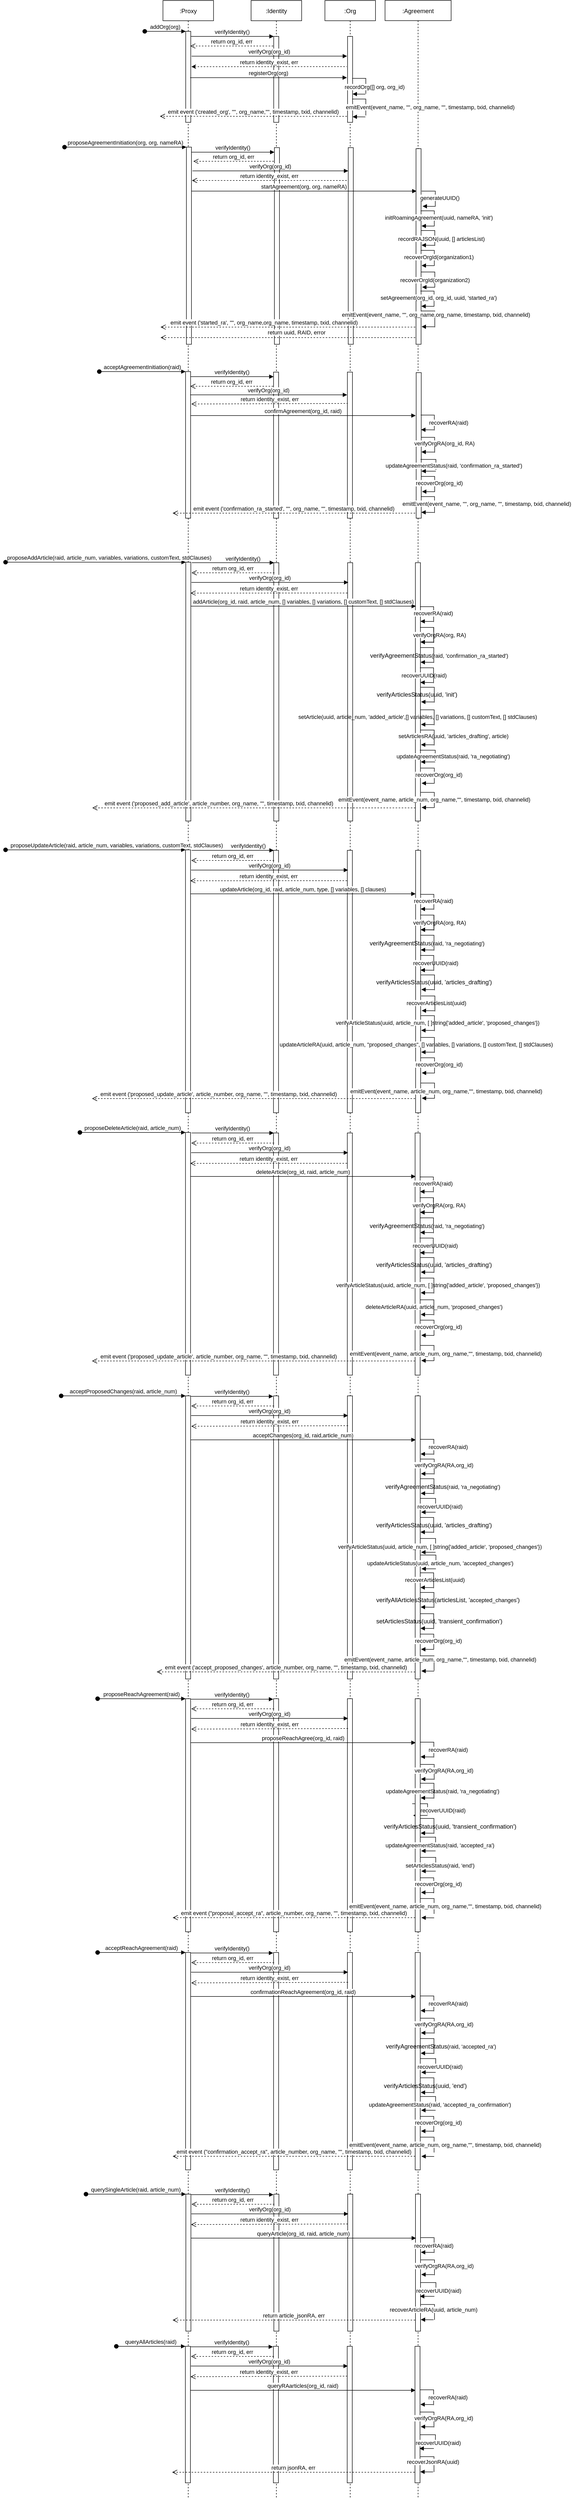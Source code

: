 <mxfile version="15.2.9" type="device"><diagram id="YIm8_T_KmjakDC7QFvaZ" name="Page-1"><mxGraphModel dx="2412" dy="2870" grid="1" gridSize="10" guides="1" tooltips="1" connect="1" arrows="1" fold="1" page="1" pageScale="1" pageWidth="850" pageHeight="1100" math="0" shadow="0"><root><mxCell id="0"/><mxCell id="1" parent="0"/><mxCell id="ICceSbjO2ffGUROcHxIc-9" value=":Agreement" style="shape=umlLifeline;perimeter=lifelinePerimeter;container=1;collapsible=0;recursiveResize=0;rounded=0;shadow=0;strokeWidth=1;" parent="1" vertex="1"><mxGeometry x="-89.69" y="-2200.2" width="130.69" height="4940.2" as="geometry"/></mxCell><mxCell id="d-pnfHbFMPR1NqwzDRvD-6" value="" style="shape=partialRectangle;whiteSpace=wrap;html=1;bottom=0;right=0;fillColor=none;rotation=90;" vertex="1" parent="ICceSbjO2ffGUROcHxIc-9"><mxGeometry x="59.145" y="3562.005" width="20.05" height="29.86" as="geometry"/></mxCell><mxCell id="d-pnfHbFMPR1NqwzDRvD-7" value="recoverUUID(raid)" style="verticalAlign=bottom;endArrow=block;shadow=0;strokeWidth=1;exitX=0.208;exitY=1;exitDx=0;exitDy=0;exitPerimeter=0;" edge="1" parent="ICceSbjO2ffGUROcHxIc-9"><mxGeometry y="-41" as="geometry"><mxPoint x="84.03" y="3590.1" as="sourcePoint"/><mxPoint x="55.55" y="3590.1" as="targetPoint"/><mxPoint x="45" y="-1" as="offset"/></mxGeometry></mxCell><mxCell id="fH3yWxLgEcTgJYlNhAi8-1" value="" style="points=[];perimeter=orthogonalPerimeter;rounded=0;shadow=0;strokeWidth=1;" parent="1" vertex="1"><mxGeometry x="-30.08" y="1159" width="10" height="461" as="geometry"/></mxCell><mxCell id="ICceSbjO2ffGUROcHxIc-226" value=":Proxy" style="shape=umlLifeline;perimeter=lifelinePerimeter;container=1;collapsible=0;recursiveResize=0;rounded=0;shadow=0;strokeWidth=1;" parent="1" vertex="1"><mxGeometry x="-528.8" y="-2200" width="100" height="4940" as="geometry"/></mxCell><mxCell id="ICceSbjO2ffGUROcHxIc-224" value=":Identity" style="shape=umlLifeline;perimeter=lifelinePerimeter;container=1;collapsible=0;recursiveResize=0;rounded=0;shadow=0;strokeWidth=1;" parent="1" vertex="1"><mxGeometry x="-354.55" y="-2200" width="100" height="4940" as="geometry"/></mxCell><mxCell id="ICceSbjO2ffGUROcHxIc-7" value=":Org" style="shape=umlLifeline;perimeter=lifelinePerimeter;container=1;collapsible=0;recursiveResize=0;rounded=0;shadow=0;strokeWidth=1;" parent="1" vertex="1"><mxGeometry x="-208.55" y="-2200" width="100" height="4940" as="geometry"/></mxCell><mxCell id="ICceSbjO2ffGUROcHxIc-42" value="" style="points=[];perimeter=orthogonalPerimeter;rounded=0;shadow=0;strokeWidth=1;" parent="1" vertex="1"><mxGeometry x="-28.42" y="-1907" width="10" height="387" as="geometry"/></mxCell><mxCell id="ICceSbjO2ffGUROcHxIc-43" value="" style="points=[];perimeter=orthogonalPerimeter;rounded=0;shadow=0;strokeWidth=1;" parent="1" vertex="1"><mxGeometry x="-482.42" y="-1910" width="10" height="390" as="geometry"/></mxCell><mxCell id="ICceSbjO2ffGUROcHxIc-44" value="proposeAgreementInitiation(org, org, nameRA)" style="verticalAlign=bottom;startArrow=oval;endArrow=block;startSize=8;shadow=0;strokeWidth=1;" parent="1" target="ICceSbjO2ffGUROcHxIc-43" edge="1"><mxGeometry relative="1" as="geometry"><mxPoint x="-723.42" y="-1910" as="sourcePoint"/></mxGeometry></mxCell><mxCell id="ICceSbjO2ffGUROcHxIc-45" value="verifyIdentity()" style="verticalAlign=bottom;endArrow=block;entryX=0;entryY=0;shadow=0;strokeWidth=1;" parent="1" source="ICceSbjO2ffGUROcHxIc-43" edge="1"><mxGeometry relative="1" as="geometry"><mxPoint x="-378.42" y="-1900" as="sourcePoint"/><mxPoint x="-308.42" y="-1900" as="targetPoint"/></mxGeometry></mxCell><mxCell id="ICceSbjO2ffGUROcHxIc-46" value="" style="points=[];perimeter=orthogonalPerimeter;rounded=0;shadow=0;strokeWidth=1;" parent="1" vertex="1"><mxGeometry x="-308.42" y="-1909" width="10" height="389" as="geometry"/></mxCell><mxCell id="ICceSbjO2ffGUROcHxIc-47" value="return identity_exist, err" style="verticalAlign=bottom;endArrow=open;dashed=1;endSize=8;shadow=0;strokeWidth=1;arcSize=20;" parent="1" edge="1"><mxGeometry relative="1" as="geometry"><mxPoint x="-471.42" y="-1844" as="targetPoint"/><mxPoint x="-165.42" y="-1844" as="sourcePoint"/></mxGeometry></mxCell><mxCell id="ICceSbjO2ffGUROcHxIc-48" value="verifyOrg(org_id)" style="verticalAlign=bottom;endArrow=block;shadow=0;strokeWidth=1;" parent="1" edge="1"><mxGeometry relative="1" as="geometry"><mxPoint x="-470.42" y="-1863" as="sourcePoint"/><mxPoint x="-162.48" y="-1863" as="targetPoint"/></mxGeometry></mxCell><mxCell id="ICceSbjO2ffGUROcHxIc-49" value="" style="points=[];perimeter=orthogonalPerimeter;rounded=0;shadow=0;strokeWidth=1;" parent="1" vertex="1"><mxGeometry x="-162.42" y="-1909" width="10" height="389" as="geometry"/></mxCell><mxCell id="ICceSbjO2ffGUROcHxIc-51" value="startAgreement(org, org, nameRA)" style="verticalAlign=bottom;endArrow=block;shadow=0;strokeWidth=1;" parent="1" edge="1"><mxGeometry relative="1" as="geometry"><mxPoint x="-472.42" y="-1823" as="sourcePoint"/><mxPoint x="-27.42" y="-1823" as="targetPoint"/></mxGeometry></mxCell><mxCell id="ICceSbjO2ffGUROcHxIc-52" value="" style="shape=partialRectangle;whiteSpace=wrap;html=1;bottom=0;right=0;fillColor=none;rotation=90;" parent="1" vertex="1"><mxGeometry x="-20.47" y="-1782.25" width="29.9" height="26.41" as="geometry"/></mxCell><mxCell id="ICceSbjO2ffGUROcHxIc-53" value="initRoamingAgreement(uuid, nameRA, 'init')" style="verticalAlign=bottom;endArrow=block;shadow=0;strokeWidth=1;" parent="1" edge="1"><mxGeometry x="-1" y="-12" relative="1" as="geometry"><mxPoint x="7.83" y="-1753.75" as="sourcePoint"/><mxPoint x="-17.42" y="-1754" as="targetPoint"/><mxPoint x="9" y="4" as="offset"/></mxGeometry></mxCell><mxCell id="ICceSbjO2ffGUROcHxIc-54" value="" style="shape=partialRectangle;whiteSpace=wrap;html=1;bottom=0;right=0;fillColor=none;rotation=90;" parent="1" vertex="1"><mxGeometry x="-19.47" y="-1743.25" width="29.9" height="26.41" as="geometry"/></mxCell><mxCell id="ICceSbjO2ffGUROcHxIc-55" value="recordRAJSON(uuid, [] articlesList)" style="verticalAlign=bottom;endArrow=block;shadow=0;strokeWidth=1;" parent="1" edge="1"><mxGeometry x="-1" y="-14" relative="1" as="geometry"><mxPoint x="7.83" y="-1715.75" as="sourcePoint"/><mxPoint x="-17.42" y="-1716" as="targetPoint"/><mxPoint x="14" y="10" as="offset"/></mxGeometry></mxCell><mxCell id="ICceSbjO2ffGUROcHxIc-56" value="" style="group" parent="1" vertex="1" connectable="0"><mxGeometry x="-533.42" y="-1552" width="539.66" height="19.9" as="geometry"/></mxCell><mxCell id="ICceSbjO2ffGUROcHxIc-59" value="return uuid, RAID, error" style="verticalAlign=bottom;endArrow=open;dashed=1;endSize=8;shadow=0;strokeWidth=1;arcSize=20;" parent="ICceSbjO2ffGUROcHxIc-56" edge="1"><mxGeometry x="-0.068" y="-1" relative="1" as="geometry"><mxPoint y="18.739" as="targetPoint"/><mxPoint x="503.505" y="18.739" as="sourcePoint"/><mxPoint as="offset"/></mxGeometry></mxCell><mxCell id="ICceSbjO2ffGUROcHxIc-65" value="" style="shape=partialRectangle;whiteSpace=wrap;html=1;bottom=0;right=0;fillColor=none;rotation=90;" parent="1" vertex="1"><mxGeometry x="-20.92" y="-1623.54" width="29.9" height="26.41" as="geometry"/></mxCell><mxCell id="ICceSbjO2ffGUROcHxIc-66" value="setAgreement(org_id, org_id, uuid, 'started_ra')" style="verticalAlign=bottom;endArrow=block;shadow=0;strokeWidth=1;" parent="1" edge="1"><mxGeometry x="-1" y="-12" relative="1" as="geometry"><mxPoint x="7.38" y="-1595.04" as="sourcePoint"/><mxPoint x="-17.87" y="-1595.29" as="targetPoint"/><mxPoint x="9" y="4" as="offset"/></mxGeometry></mxCell><mxCell id="ICceSbjO2ffGUROcHxIc-95" value="" style="points=[];perimeter=orthogonalPerimeter;rounded=0;shadow=0;strokeWidth=1;" parent="1" vertex="1"><mxGeometry x="-28.11" y="-1464" width="10" height="288" as="geometry"/></mxCell><mxCell id="ICceSbjO2ffGUROcHxIc-96" value="" style="points=[];perimeter=orthogonalPerimeter;rounded=0;shadow=0;strokeWidth=1;" parent="1" vertex="1"><mxGeometry x="-484.11" y="-1466" width="10" height="290" as="geometry"/></mxCell><mxCell id="ICceSbjO2ffGUROcHxIc-97" value="acceptAgreementInitiation(raid)" style="verticalAlign=bottom;startArrow=oval;endArrow=block;startSize=8;shadow=0;strokeWidth=1;" parent="1" target="ICceSbjO2ffGUROcHxIc-96" edge="1"><mxGeometry x="-725.11" y="-1466" as="geometry"><mxPoint x="-654.66" y="-1466" as="sourcePoint"/></mxGeometry></mxCell><mxCell id="ICceSbjO2ffGUROcHxIc-98" value="verifyIdentity()" style="verticalAlign=bottom;endArrow=block;entryX=0;entryY=0;shadow=0;strokeWidth=1;" parent="1" source="ICceSbjO2ffGUROcHxIc-96" edge="1"><mxGeometry x="-725.11" y="-1466" as="geometry"><mxPoint x="-380.11" y="-1456" as="sourcePoint"/><mxPoint x="-310.11" y="-1456" as="targetPoint"/></mxGeometry></mxCell><mxCell id="ICceSbjO2ffGUROcHxIc-99" value="" style="points=[];perimeter=orthogonalPerimeter;rounded=0;shadow=0;strokeWidth=1;" parent="1" vertex="1"><mxGeometry x="-310.11" y="-1465" width="10" height="289" as="geometry"/></mxCell><mxCell id="ICceSbjO2ffGUROcHxIc-100" value="return identity_exist, err" style="verticalAlign=bottom;endArrow=open;dashed=1;endSize=8;exitX=0.3;exitY=0.25;shadow=0;strokeWidth=1;arcSize=20;exitDx=0;exitDy=0;exitPerimeter=0;entryX=1.145;entryY=0.263;entryDx=0;entryDy=0;entryPerimeter=0;" parent="1" edge="1"><mxGeometry x="-724.66" y="-1449" as="geometry"><mxPoint x="-472.66" y="-1401.88" as="targetPoint"/><mxPoint x="-162.66" y="-1403" as="sourcePoint"/></mxGeometry></mxCell><mxCell id="ICceSbjO2ffGUROcHxIc-101" value="verifyOrg(org_id)" style="verticalAlign=bottom;endArrow=block;shadow=0;strokeWidth=1;" parent="1" edge="1"><mxGeometry x="-901.91" y="-1444" as="geometry"><mxPoint x="-474.91" y="-1420" as="sourcePoint"/><mxPoint x="-164.66" y="-1420" as="targetPoint"/></mxGeometry></mxCell><mxCell id="ICceSbjO2ffGUROcHxIc-102" value="" style="points=[];perimeter=orthogonalPerimeter;rounded=0;shadow=0;strokeWidth=1;" parent="1" vertex="1"><mxGeometry x="-164.11" y="-1465" width="10" height="289" as="geometry"/></mxCell><mxCell id="ICceSbjO2ffGUROcHxIc-104" value="confirmAgreement(org_id, raid)" style="verticalAlign=bottom;endArrow=block;shadow=0;strokeWidth=1;" parent="1" edge="1"><mxGeometry x="-725.11" y="-1466" as="geometry"><mxPoint x="-474.11" y="-1379" as="sourcePoint"/><mxPoint x="-29.11" y="-1379" as="targetPoint"/></mxGeometry></mxCell><mxCell id="ICceSbjO2ffGUROcHxIc-109" value="emit event ('confirmation_ra_started', &quot;&quot;, org_name, &quot;&quot;, timestamp, txid, channelid)" style="verticalAlign=bottom;endArrow=open;dashed=1;endSize=8;shadow=0;strokeWidth=1;arcSize=20;" parent="1" edge="1"><mxGeometry x="-723.58" y="-1368" as="geometry"><mxPoint x="-509.58" y="-1186" as="targetPoint"/><mxPoint x="-30.08" y="-1186" as="sourcePoint"/><mxPoint as="offset"/></mxGeometry></mxCell><mxCell id="ICceSbjO2ffGUROcHxIc-116" value="" style="group" parent="1" vertex="1" connectable="0"><mxGeometry x="-18.655" y="-1379.995" width="26.41" height="29.9" as="geometry"/></mxCell><mxCell id="ICceSbjO2ffGUROcHxIc-117" value="" style="shape=partialRectangle;whiteSpace=wrap;html=1;bottom=0;right=0;fillColor=none;rotation=90;" parent="ICceSbjO2ffGUROcHxIc-116" vertex="1"><mxGeometry x="-1.745" y="1.745" width="29.9" height="26.41" as="geometry"/></mxCell><mxCell id="ICceSbjO2ffGUROcHxIc-118" value="recoverRA(raid)" style="verticalAlign=bottom;endArrow=block;shadow=0;strokeWidth=1;" parent="ICceSbjO2ffGUROcHxIc-116" edge="1"><mxGeometry as="geometry"><mxPoint x="25.555" y="29.245" as="sourcePoint"/><mxPoint x="0.305" y="28.995" as="targetPoint"/><mxPoint x="42" y="-5" as="offset"/></mxGeometry></mxCell><mxCell id="ICceSbjO2ffGUROcHxIc-119" value="" style="group" parent="1" vertex="1" connectable="0"><mxGeometry x="-17.965" y="-1336.005" width="26.41" height="29.9" as="geometry"/></mxCell><mxCell id="ICceSbjO2ffGUROcHxIc-120" value="" style="shape=partialRectangle;whiteSpace=wrap;html=1;bottom=0;right=0;fillColor=none;rotation=90;" parent="ICceSbjO2ffGUROcHxIc-119" vertex="1"><mxGeometry x="-1.745" y="1.745" width="29.9" height="26.41" as="geometry"/></mxCell><mxCell id="ICceSbjO2ffGUROcHxIc-121" value="verifyOrgRA(org_id, RA)" style="verticalAlign=bottom;endArrow=block;shadow=0;strokeWidth=1;" parent="ICceSbjO2ffGUROcHxIc-119" edge="1"><mxGeometry x="-634.245" y="-769.005" as="geometry"><mxPoint x="25.555" y="29.245" as="sourcePoint"/><mxPoint x="0.305" y="28.995" as="targetPoint"/><mxPoint x="33" y="-8" as="offset"/></mxGeometry></mxCell><mxCell id="ICceSbjO2ffGUROcHxIc-126" value="" style="group" parent="1" vertex="1" connectable="0"><mxGeometry x="-18.965" y="-1292.995" width="49.95" height="65.405" as="geometry"/></mxCell><mxCell id="ICceSbjO2ffGUROcHxIc-127" value="" style="shape=partialRectangle;whiteSpace=wrap;html=1;bottom=0;right=0;fillColor=none;rotation=90;" parent="ICceSbjO2ffGUROcHxIc-126" vertex="1"><mxGeometry x="4.9" y="-4.1" width="20.05" height="29.86" as="geometry"/></mxCell><mxCell id="ICceSbjO2ffGUROcHxIc-128" value="updateAgreementStatus(raid, 'confirmation_ra_started')" style="verticalAlign=bottom;endArrow=block;shadow=0;strokeWidth=1;exitX=0.208;exitY=1;exitDx=0;exitDy=0;exitPerimeter=0;" parent="ICceSbjO2ffGUROcHxIc-126" edge="1"><mxGeometry y="-27" as="geometry"><mxPoint x="29.785" y="23.995" as="sourcePoint"/><mxPoint x="1.305" y="23.995" as="targetPoint"/><mxPoint x="50" y="-2" as="offset"/></mxGeometry></mxCell><mxCell id="KNuzZZ716vVduI9K5CCb-4" value="" style="shape=partialRectangle;whiteSpace=wrap;html=1;bottom=0;right=0;fillColor=none;rotation=90;" parent="ICceSbjO2ffGUROcHxIc-126" vertex="1"><mxGeometry x="-2.035" y="76.995" width="31.93" height="26.41" as="geometry"/></mxCell><mxCell id="KNuzZZ716vVduI9K5CCb-5" value="emitEvent(event_name, &quot;&quot;, org_name, &quot;&quot;, timestamp, txid, channelid)" style="verticalAlign=bottom;endArrow=block;shadow=0;strokeWidth=1;" parent="ICceSbjO2ffGUROcHxIc-126" edge="1"><mxGeometry as="geometry"><mxPoint x="26.275" y="105.585" as="sourcePoint"/><mxPoint x="1.025" y="105.335" as="targetPoint"/><mxPoint x="117" y="-8" as="offset"/></mxGeometry></mxCell><mxCell id="VQi0X2b437CusY4rIQ_h-32" value="" style="points=[];perimeter=orthogonalPerimeter;rounded=0;shadow=0;strokeWidth=1;" parent="1" vertex="1"><mxGeometry x="-30.08" y="560" width="10" height="560" as="geometry"/></mxCell><mxCell id="VQi0X2b437CusY4rIQ_h-33" value="" style="points=[];perimeter=orthogonalPerimeter;rounded=0;shadow=0;strokeWidth=1;" parent="1" vertex="1"><mxGeometry x="-484.08" y="560" width="10" height="560" as="geometry"/></mxCell><mxCell id="VQi0X2b437CusY4rIQ_h-34" value="acceptProposedChanges(raid, article_num)" style="verticalAlign=bottom;startArrow=oval;endArrow=block;startSize=8;shadow=0;strokeWidth=1;" parent="1" target="VQi0X2b437CusY4rIQ_h-33" edge="1"><mxGeometry x="-725.08" y="560" as="geometry"><mxPoint x="-730" y="560" as="sourcePoint"/></mxGeometry></mxCell><mxCell id="VQi0X2b437CusY4rIQ_h-36" value="" style="points=[];perimeter=orthogonalPerimeter;rounded=0;shadow=0;strokeWidth=1;" parent="1" vertex="1"><mxGeometry x="-310.08" y="560" width="10" height="560" as="geometry"/></mxCell><mxCell id="VQi0X2b437CusY4rIQ_h-39" value="" style="points=[];perimeter=orthogonalPerimeter;rounded=0;shadow=0;strokeWidth=1;" parent="1" vertex="1"><mxGeometry x="-164.08" y="560" width="10" height="560" as="geometry"/></mxCell><mxCell id="VQi0X2b437CusY4rIQ_h-41" value="acceptChanges(org_id, raid,article_num)" style="verticalAlign=bottom;endArrow=block;shadow=0;strokeWidth=1;" parent="1" edge="1"><mxGeometry x="-725.08" y="560" as="geometry"><mxPoint x="-474.08" y="647" as="sourcePoint"/><mxPoint x="-29.08" y="647" as="targetPoint"/></mxGeometry></mxCell><mxCell id="VQi0X2b437CusY4rIQ_h-43" value="" style="group" parent="1" vertex="1" connectable="0"><mxGeometry x="-19.625" y="646.005" width="26.41" height="29.9" as="geometry"/></mxCell><mxCell id="VQi0X2b437CusY4rIQ_h-44" value="" style="shape=partialRectangle;whiteSpace=wrap;html=1;bottom=0;right=0;fillColor=none;rotation=90;" parent="VQi0X2b437CusY4rIQ_h-43" vertex="1"><mxGeometry x="-1.745" y="1.745" width="29.9" height="26.41" as="geometry"/></mxCell><mxCell id="VQi0X2b437CusY4rIQ_h-45" value="recoverRA(raid)" style="verticalAlign=bottom;endArrow=block;shadow=0;strokeWidth=1;" parent="VQi0X2b437CusY4rIQ_h-43" edge="1"><mxGeometry as="geometry"><mxPoint x="25.555" y="29.245" as="sourcePoint"/><mxPoint x="0.305" y="28.995" as="targetPoint"/><mxPoint x="42" y="-5" as="offset"/></mxGeometry></mxCell><mxCell id="VQi0X2b437CusY4rIQ_h-46" value="" style="group" parent="1" vertex="1" connectable="0"><mxGeometry x="-18.935" y="684.995" width="26.41" height="29.9" as="geometry"/></mxCell><mxCell id="VQi0X2b437CusY4rIQ_h-47" value="" style="shape=partialRectangle;whiteSpace=wrap;html=1;bottom=0;right=0;fillColor=none;rotation=90;" parent="VQi0X2b437CusY4rIQ_h-46" vertex="1"><mxGeometry x="-1.745" y="1.745" width="29.9" height="26.41" as="geometry"/></mxCell><mxCell id="VQi0X2b437CusY4rIQ_h-48" value="verifyOrgRA(RA,org_id)" style="verticalAlign=bottom;endArrow=block;shadow=0;strokeWidth=1;" parent="VQi0X2b437CusY4rIQ_h-46" edge="1"><mxGeometry x="-634.245" y="-769.005" as="geometry"><mxPoint x="25.555" y="29.245" as="sourcePoint"/><mxPoint x="0.305" y="28.995" as="targetPoint"/><mxPoint x="33" y="-8" as="offset"/></mxGeometry></mxCell><mxCell id="VQi0X2b437CusY4rIQ_h-53" value="&lt;span style=&quot;font-family: &amp;#34;helvetica&amp;#34; ; text-align: center&quot;&gt;verifyAgreementStatus&lt;/span&gt;&lt;span style=&quot;font-family: &amp;#34;helvetica&amp;#34; ; font-size: 11px ; text-align: center ; background-color: rgb(255 , 255 , 255)&quot;&gt;(raid, '&lt;/span&gt;&lt;span style=&quot;font-family: &amp;#34;helvetica&amp;#34; ; font-size: 11px ; text-align: center ; background-color: rgb(255 , 255 , 255)&quot;&gt;ra_negotiating'&lt;/span&gt;&lt;span style=&quot;font-family: &amp;#34;helvetica&amp;#34; ; font-size: 11px ; text-align: center ; background-color: rgb(255 , 255 , 255)&quot;&gt;)&lt;/span&gt;" style="text;whiteSpace=wrap;html=1;" parent="1" vertex="1"><mxGeometry x="-91.0" y="725.59" width="270" height="30" as="geometry"/></mxCell><mxCell id="VQi0X2b437CusY4rIQ_h-54" value="" style="shape=partialRectangle;whiteSpace=wrap;html=1;bottom=0;right=0;fillColor=none;rotation=90;" parent="1" vertex="1"><mxGeometry x="-21.13" y="725.59" width="29.9" height="26.41" as="geometry"/></mxCell><mxCell id="VQi0X2b437CusY4rIQ_h-55" value="" style="verticalAlign=bottom;endArrow=block;shadow=0;strokeWidth=1;" parent="1" edge="1"><mxGeometry x="-814.08" y="594.84" as="geometry"><mxPoint x="6.17" y="753.09" as="sourcePoint"/><mxPoint x="-19.08" y="752.84" as="targetPoint"/><mxPoint x="39" y="35" as="offset"/></mxGeometry></mxCell><mxCell id="VQi0X2b437CusY4rIQ_h-105" value="" style="points=[];perimeter=orthogonalPerimeter;rounded=0;shadow=0;strokeWidth=1;" parent="1" vertex="1"><mxGeometry x="-29.67" y="-1088" width="10" height="511" as="geometry"/></mxCell><mxCell id="VQi0X2b437CusY4rIQ_h-106" value="" style="points=[];perimeter=orthogonalPerimeter;rounded=0;shadow=0;strokeWidth=1;" parent="1" vertex="1"><mxGeometry x="-483.67" y="-1089" width="10" height="512" as="geometry"/></mxCell><mxCell id="VQi0X2b437CusY4rIQ_h-107" value="proposeAddArticle(raid, article_num, variables, variations, customText, stdClauses)" style="verticalAlign=bottom;startArrow=oval;endArrow=block;startSize=8;shadow=0;strokeWidth=1;" parent="1" target="VQi0X2b437CusY4rIQ_h-106" edge="1"><mxGeometry y="53" as="geometry"><mxPoint x="-840" y="-1089" as="sourcePoint"/><mxPoint x="27" as="offset"/></mxGeometry></mxCell><mxCell id="VQi0X2b437CusY4rIQ_h-109" value="" style="points=[];perimeter=orthogonalPerimeter;rounded=0;shadow=0;strokeWidth=1;" parent="1" vertex="1"><mxGeometry x="-309.67" y="-1088" width="10" height="511" as="geometry"/></mxCell><mxCell id="VQi0X2b437CusY4rIQ_h-112" value="" style="points=[];perimeter=orthogonalPerimeter;rounded=0;shadow=0;strokeWidth=1;" parent="1" vertex="1"><mxGeometry x="-163.67" y="-1088" width="10" height="511" as="geometry"/></mxCell><mxCell id="VQi0X2b437CusY4rIQ_h-114" value="addArticle(org_id, raid, article_num, [] variables, [] variations, [] customText, [] stdClauses)" style="verticalAlign=bottom;endArrow=block;shadow=0;strokeWidth=1;" parent="1" edge="1"><mxGeometry x="-814.67" y="-1089" as="geometry"><mxPoint x="-473.67" y="-1002" as="sourcePoint"/><mxPoint x="-28.67" y="-1002" as="targetPoint"/><mxPoint as="offset"/></mxGeometry></mxCell><mxCell id="VQi0X2b437CusY4rIQ_h-115" value="" style="shape=partialRectangle;whiteSpace=wrap;html=1;bottom=0;right=0;fillColor=none;rotation=90;" parent="1" vertex="1"><mxGeometry x="-21.72" y="-999.25" width="29.9" height="26.41" as="geometry"/></mxCell><mxCell id="VQi0X2b437CusY4rIQ_h-116" value="recoverRA(raid)" style="verticalAlign=bottom;endArrow=block;shadow=0;strokeWidth=1;" parent="1" edge="1"><mxGeometry x="-655.42" y="-2009" as="geometry"><mxPoint x="5.58" y="-971.75" as="sourcePoint"/><mxPoint x="-19.67" y="-972" as="targetPoint"/><mxPoint x="13" y="-7" as="offset"/></mxGeometry></mxCell><mxCell id="VQi0X2b437CusY4rIQ_h-117" value="" style="shape=partialRectangle;whiteSpace=wrap;html=1;bottom=0;right=0;fillColor=none;rotation=90;" parent="1" vertex="1"><mxGeometry x="-21.72" y="-958.25" width="29.9" height="26.41" as="geometry"/></mxCell><mxCell id="VQi0X2b437CusY4rIQ_h-118" value="" style="verticalAlign=bottom;endArrow=block;shadow=0;strokeWidth=1;" parent="1" edge="1"><mxGeometry x="-814.67" y="-1089" as="geometry"><mxPoint x="5.58" y="-930.75" as="sourcePoint"/><mxPoint x="-19.67" y="-931" as="targetPoint"/><mxPoint x="39" y="35" as="offset"/></mxGeometry></mxCell><mxCell id="VQi0X2b437CusY4rIQ_h-123" value="&lt;span style=&quot;color: rgb(0, 0, 0); font-family: helvetica; font-size: 11px; font-style: normal; font-weight: 400; letter-spacing: normal; text-align: center; text-indent: 0px; text-transform: none; word-spacing: 0px; background-color: rgb(255, 255, 255); display: inline; float: none;&quot;&gt;verifyOrgRA(org, RA)&lt;/span&gt;" style="text;whiteSpace=wrap;html=1;" parent="1" vertex="1"><mxGeometry x="-36.05" y="-958.84" width="130" height="30" as="geometry"/></mxCell><mxCell id="VQi0X2b437CusY4rIQ_h-124" value="" style="shape=partialRectangle;whiteSpace=wrap;html=1;bottom=0;right=0;fillColor=none;rotation=90;" parent="1" vertex="1"><mxGeometry x="-21.47" y="-958.25" width="29.9" height="26.41" as="geometry"/></mxCell><mxCell id="VQi0X2b437CusY4rIQ_h-125" value="" style="verticalAlign=bottom;endArrow=block;shadow=0;strokeWidth=1;" parent="1" edge="1"><mxGeometry x="-814.42" y="-1089" as="geometry"><mxPoint x="5.83" y="-930.75" as="sourcePoint"/><mxPoint x="-19.42" y="-931" as="targetPoint"/><mxPoint x="39" y="35" as="offset"/></mxGeometry></mxCell><mxCell id="VQi0X2b437CusY4rIQ_h-126" value="&lt;span style=&quot;font-family: &amp;#34;helvetica&amp;#34; ; text-align: center&quot;&gt;verifyAgreementStatus&lt;/span&gt;&lt;span style=&quot;font-family: &amp;#34;helvetica&amp;#34; ; font-size: 11px ; text-align: center ; background-color: rgb(255 , 255 , 255)&quot;&gt;(raid, 'confirmation_ra_started')&lt;/span&gt;" style="text;whiteSpace=wrap;html=1;" parent="1" vertex="1"><mxGeometry x="-120.98" y="-918.41" width="297.98" height="30" as="geometry"/></mxCell><mxCell id="VQi0X2b437CusY4rIQ_h-127" value="" style="shape=partialRectangle;whiteSpace=wrap;html=1;bottom=0;right=0;fillColor=none;rotation=90;" parent="1" vertex="1"><mxGeometry x="-21.47" y="-918.41" width="29.9" height="26.41" as="geometry"/></mxCell><mxCell id="VQi0X2b437CusY4rIQ_h-128" value="" style="verticalAlign=bottom;endArrow=block;shadow=0;strokeWidth=1;" parent="1" edge="1"><mxGeometry x="-814.42" y="-1049.16" as="geometry"><mxPoint x="5.83" y="-890.91" as="sourcePoint"/><mxPoint x="-19.42" y="-891.16" as="targetPoint"/><mxPoint x="39" y="35" as="offset"/></mxGeometry></mxCell><mxCell id="ICceSbjO2ffGUROcHxIc-11" value="" style="group" parent="1" vertex="1" connectable="0"><mxGeometry x="-564.8" y="-2139" width="91" height="180" as="geometry"/></mxCell><mxCell id="ICceSbjO2ffGUROcHxIc-12" value="" style="points=[];perimeter=orthogonalPerimeter;rounded=0;shadow=0;strokeWidth=1;" parent="ICceSbjO2ffGUROcHxIc-11" vertex="1"><mxGeometry x="81" width="10" height="180" as="geometry"/></mxCell><mxCell id="ICceSbjO2ffGUROcHxIc-13" value="addOrg(org)" style="verticalAlign=bottom;startArrow=oval;endArrow=block;startSize=8;shadow=0;strokeWidth=1;" parent="ICceSbjO2ffGUROcHxIc-11" target="ICceSbjO2ffGUROcHxIc-12" edge="1"><mxGeometry relative="1" as="geometry"><mxPoint as="sourcePoint"/></mxGeometry></mxCell><mxCell id="ICceSbjO2ffGUROcHxIc-14" value="" style="points=[];perimeter=orthogonalPerimeter;rounded=0;shadow=0;strokeWidth=1;" parent="1" vertex="1"><mxGeometry x="-309.8" y="-2129" width="10" height="170" as="geometry"/></mxCell><mxCell id="ICceSbjO2ffGUROcHxIc-15" value="verifyIdentity()" style="verticalAlign=bottom;endArrow=block;entryX=0;entryY=0;shadow=0;strokeWidth=1;" parent="1" source="ICceSbjO2ffGUROcHxIc-12" target="ICceSbjO2ffGUROcHxIc-14" edge="1"><mxGeometry x="-564.8" y="-2139" as="geometry"><mxPoint x="-379.8" y="-2129" as="sourcePoint"/></mxGeometry></mxCell><mxCell id="ICceSbjO2ffGUROcHxIc-16" value="" style="points=[];perimeter=orthogonalPerimeter;rounded=0;shadow=0;strokeWidth=1;" parent="1" vertex="1"><mxGeometry x="-163.8" y="-2129" width="10" height="170" as="geometry"/></mxCell><mxCell id="ICceSbjO2ffGUROcHxIc-18" value="verifyOrg(org_id)" style="verticalAlign=bottom;endArrow=block;shadow=0;strokeWidth=1;exitX=1.172;exitY=0.273;exitDx=0;exitDy=0;exitPerimeter=0;" parent="1" source="ICceSbjO2ffGUROcHxIc-12" edge="1"><mxGeometry x="-564.8" y="-2139" as="geometry"><mxPoint x="-298.8" y="-2090" as="sourcePoint"/><mxPoint x="-164.8" y="-2090" as="targetPoint"/></mxGeometry></mxCell><mxCell id="ICceSbjO2ffGUROcHxIc-19" value="registerOrg(org)" style="verticalAlign=bottom;endArrow=block;shadow=0;strokeWidth=1;" parent="1" edge="1"><mxGeometry x="-565.05" y="-2132.39" as="geometry"><mxPoint x="-475.05" y="-2047.39" as="sourcePoint"/><mxPoint x="-165.05" y="-2047.39" as="targetPoint"/></mxGeometry></mxCell><mxCell id="ICceSbjO2ffGUROcHxIc-20" value="" style="shape=partialRectangle;whiteSpace=wrap;html=1;bottom=0;right=0;fillColor=none;rotation=90;" parent="1" vertex="1"><mxGeometry x="-155.85" y="-2044.25" width="29.9" height="26.41" as="geometry"/></mxCell><mxCell id="ICceSbjO2ffGUROcHxIc-21" value="recordOrg([] org, org_id)" style="verticalAlign=bottom;endArrow=block;shadow=0;strokeWidth=1;" parent="1" edge="1"><mxGeometry x="-669.8" y="-1100" as="geometry"><mxPoint x="-128.55" y="-2014.75" as="sourcePoint"/><mxPoint x="-153.8" y="-2015" as="targetPoint"/><mxPoint x="31" y="-5" as="offset"/></mxGeometry></mxCell><mxCell id="ICceSbjO2ffGUROcHxIc-22" value="emit event ('created_org', &quot;&quot;, org_name,&quot;&quot;, timestamp, txid, channelid)" style="verticalAlign=bottom;endArrow=open;dashed=1;endSize=8;shadow=0;strokeWidth=1;arcSize=20;" parent="1" edge="1"><mxGeometry x="-564.8" y="-2104" as="geometry"><mxPoint x="-534.8" y="-1971" as="targetPoint"/><mxPoint x="-165.1" y="-1970.84" as="sourcePoint"/></mxGeometry></mxCell><mxCell id="ICceSbjO2ffGUROcHxIc-23" value="" style="shape=partialRectangle;whiteSpace=wrap;html=1;bottom=0;right=0;fillColor=none;rotation=90;" parent="1" vertex="1"><mxGeometry x="-156.86" y="-2002.34" width="31.93" height="26.41" as="geometry"/></mxCell><mxCell id="ICceSbjO2ffGUROcHxIc-24" value="emitEvent(event_name, &quot;&quot;, org_name, &quot;&quot;, timestamp, txid, channelid)" style="verticalAlign=bottom;endArrow=block;shadow=0;strokeWidth=1;" parent="1" edge="1"><mxGeometry x="-669.8" y="-1100" as="geometry"><mxPoint x="-128.55" y="-1969.75" as="sourcePoint"/><mxPoint x="-153.8" y="-1970" as="targetPoint"/><mxPoint x="141" y="-10" as="offset"/></mxGeometry></mxCell><mxCell id="O3MV6Nc-ABUM8MFsv7mm-1" value="return org_id, err" style="verticalAlign=bottom;endArrow=open;dashed=1;endSize=8;exitX=0.3;exitY=0.25;shadow=0;strokeWidth=1;arcSize=20;exitDx=0;exitDy=0;exitPerimeter=0;entryX=0.9;entryY=0.161;entryDx=0;entryDy=0;entryPerimeter=0;" parent="1" target="ICceSbjO2ffGUROcHxIc-12" edge="1"><mxGeometry x="-564.8" y="-2142" as="geometry"><mxPoint x="-469.8" y="-2109.96" as="targetPoint"/><mxPoint x="-310.8" y="-2110" as="sourcePoint"/></mxGeometry></mxCell><mxCell id="O3MV6Nc-ABUM8MFsv7mm-2" value="return identity_exist, err" style="verticalAlign=bottom;endArrow=none;shadow=0;strokeWidth=1;exitX=1.172;exitY=0.273;exitDx=0;exitDy=0;exitPerimeter=0;startArrow=classic;startFill=1;endFill=0;dashed=1;" parent="1" edge="1"><mxGeometry x="-565.3" y="-2118.25" as="geometry"><mxPoint x="-472.58" y="-2069.11" as="sourcePoint"/><mxPoint x="-165.3" y="-2069.25" as="targetPoint"/></mxGeometry></mxCell><mxCell id="O3MV6Nc-ABUM8MFsv7mm-4" value="return org_id, err" style="verticalAlign=bottom;endArrow=open;dashed=1;endSize=8;exitX=0.3;exitY=0.25;shadow=0;strokeWidth=1;arcSize=20;exitDx=0;exitDy=0;exitPerimeter=0;entryX=1.4;entryY=0.178;entryDx=0;entryDy=0;entryPerimeter=0;" parent="1" edge="1"><mxGeometry x="-563.67" y="-1914" as="geometry"><mxPoint x="-468.67" y="-1881.96" as="targetPoint"/><mxPoint x="-309.67" y="-1882" as="sourcePoint"/></mxGeometry></mxCell><mxCell id="O3MV6Nc-ABUM8MFsv7mm-5" value="" style="shape=partialRectangle;whiteSpace=wrap;html=1;bottom=0;right=0;fillColor=none;rotation=90;" parent="1" vertex="1"><mxGeometry x="-20.42" y="-1704" width="29.9" height="26.41" as="geometry"/></mxCell><mxCell id="O3MV6Nc-ABUM8MFsv7mm-6" value="recoverOrgId(organization1)" style="verticalAlign=bottom;endArrow=block;shadow=0;strokeWidth=1;" parent="1" edge="1"><mxGeometry x="-1" y="-12" relative="1" as="geometry"><mxPoint x="7.88" y="-1675.5" as="sourcePoint"/><mxPoint x="-17.37" y="-1675.75" as="targetPoint"/><mxPoint x="9" y="4" as="offset"/></mxGeometry></mxCell><mxCell id="ICceSbjO2ffGUROcHxIc-61" value="emit event ('started_ra', &quot;&quot;, org_name,org_name, timestamp, txid, channelid)" style="verticalAlign=bottom;endArrow=open;dashed=1;endSize=8;shadow=0;strokeWidth=1;arcSize=20;" parent="1" edge="1"><mxGeometry x="-668.42" y="-1070" as="geometry"><mxPoint x="-533.42" y="-1554.01" as="targetPoint"/><mxPoint x="-29.92" y="-1554.01" as="sourcePoint"/><mxPoint x="-47" as="offset"/></mxGeometry></mxCell><mxCell id="O3MV6Nc-ABUM8MFsv7mm-7" value="" style="shape=partialRectangle;whiteSpace=wrap;html=1;bottom=0;right=0;fillColor=none;rotation=90;" parent="1" vertex="1"><mxGeometry x="-19.42" y="-1661.25" width="29.9" height="26.41" as="geometry"/></mxCell><mxCell id="O3MV6Nc-ABUM8MFsv7mm-8" value="recoverOrgId(organization2)" style="verticalAlign=bottom;endArrow=block;shadow=0;strokeWidth=1;" parent="1" edge="1"><mxGeometry x="-653.42" y="-2028" as="geometry"><mxPoint x="8.88" y="-1632.75" as="sourcePoint"/><mxPoint x="-16.37" y="-1633" as="targetPoint"/><mxPoint x="13" y="-5" as="offset"/></mxGeometry></mxCell><mxCell id="O3MV6Nc-ABUM8MFsv7mm-9" value="" style="shape=partialRectangle;whiteSpace=wrap;html=1;bottom=0;right=0;fillColor=none;rotation=90;" parent="1" vertex="1"><mxGeometry x="-20.48" y="-1583.17" width="31.93" height="26.41" as="geometry"/></mxCell><mxCell id="O3MV6Nc-ABUM8MFsv7mm-10" value="emitEvent(event_name, &quot;&quot;, org_name,org_name, timestamp, txid, channelid)" style="verticalAlign=bottom;endArrow=block;shadow=0;strokeWidth=1;" parent="1" edge="1"><mxGeometry x="-668.42" y="-1070" as="geometry"><mxPoint x="7.83" y="-1554.58" as="sourcePoint"/><mxPoint x="-17.42" y="-1554.83" as="targetPoint"/><mxPoint x="16" y="-15" as="offset"/></mxGeometry></mxCell><mxCell id="KNuzZZ716vVduI9K5CCb-1" value="return org_id, err" style="verticalAlign=bottom;endArrow=open;dashed=1;endSize=8;exitX=0.3;exitY=0.25;shadow=0;strokeWidth=1;arcSize=20;exitDx=0;exitDy=0;exitPerimeter=0;" parent="1" edge="1"><mxGeometry x="-564.91" y="-1469" as="geometry"><mxPoint x="-474.66" y="-1437" as="targetPoint"/><mxPoint x="-310.91" y="-1437" as="sourcePoint"/></mxGeometry></mxCell><mxCell id="DltHxy8JjW1iKdPafevs-1" value="" style="shape=partialRectangle;whiteSpace=wrap;html=1;bottom=0;right=0;fillColor=none;rotation=90;" parent="1" vertex="1"><mxGeometry x="-19.66" y="-1256.84" width="29.9" height="26.41" as="geometry"/></mxCell><mxCell id="DltHxy8JjW1iKdPafevs-2" value="recoverOrg(org_id)" style="verticalAlign=bottom;endArrow=block;shadow=0;strokeWidth=1;" parent="1" edge="1"><mxGeometry x="-1" y="-12" relative="1" as="geometry"><mxPoint x="8.64" y="-1228.34" as="sourcePoint"/><mxPoint x="-16.61" y="-1228.59" as="targetPoint"/><mxPoint x="9" y="4" as="offset"/></mxGeometry></mxCell><mxCell id="DltHxy8JjW1iKdPafevs-3" value="verifyIdentity()" style="verticalAlign=bottom;endArrow=block;shadow=0;strokeWidth=1;" parent="1" edge="1"><mxGeometry x="-724.28" y="551" as="geometry"><mxPoint x="-473.28" y="561" as="sourcePoint"/><mxPoint x="-310.83" y="561" as="targetPoint"/></mxGeometry></mxCell><mxCell id="DltHxy8JjW1iKdPafevs-4" value="return identity_exist, err" style="verticalAlign=bottom;endArrow=open;dashed=1;endSize=8;exitX=0.3;exitY=0.25;shadow=0;strokeWidth=1;arcSize=20;exitDx=0;exitDy=0;exitPerimeter=0;entryX=1.145;entryY=0.263;entryDx=0;entryDy=0;entryPerimeter=0;" parent="1" edge="1"><mxGeometry x="-724.83" y="573" as="geometry"><mxPoint x="-472.83" y="620.12" as="targetPoint"/><mxPoint x="-162.83" y="619" as="sourcePoint"/></mxGeometry></mxCell><mxCell id="DltHxy8JjW1iKdPafevs-5" value="verifyOrg(org_id)" style="verticalAlign=bottom;endArrow=block;shadow=0;strokeWidth=1;" parent="1" edge="1"><mxGeometry x="-900.08" y="575" as="geometry"><mxPoint x="-473.08" y="599" as="sourcePoint"/><mxPoint x="-162.83" y="599" as="targetPoint"/></mxGeometry></mxCell><mxCell id="DltHxy8JjW1iKdPafevs-6" value="return org_id, err" style="verticalAlign=bottom;endArrow=open;dashed=1;endSize=8;exitX=0.3;exitY=0.25;shadow=0;strokeWidth=1;arcSize=20;exitDx=0;exitDy=0;exitPerimeter=0;" parent="1" edge="1"><mxGeometry x="-563.08" y="548" as="geometry"><mxPoint x="-472.83" y="580" as="targetPoint"/><mxPoint x="-309.08" y="580" as="sourcePoint"/></mxGeometry></mxCell><mxCell id="DltHxy8JjW1iKdPafevs-7" value="emit event ('accept_proposed_changes', article_number, org_name, &quot;&quot;, timestamp, txid, channelid)" style="verticalAlign=bottom;endArrow=open;dashed=1;endSize=8;shadow=0;strokeWidth=1;arcSize=20;" parent="1" edge="1"><mxGeometry x="-723.46" y="924.09" as="geometry"><mxPoint x="-541" y="1106" as="targetPoint"/><mxPoint x="-29.96" y="1106.09" as="sourcePoint"/><mxPoint as="offset"/></mxGeometry></mxCell><mxCell id="DltHxy8JjW1iKdPafevs-8" value="" style="shape=partialRectangle;whiteSpace=wrap;html=1;bottom=0;right=0;fillColor=none;rotation=90;" parent="1" vertex="1"><mxGeometry x="-14.645" y="758.005" width="20.05" height="29.86" as="geometry"/></mxCell><mxCell id="DltHxy8JjW1iKdPafevs-9" value="recoverUUID(raid)" style="verticalAlign=bottom;endArrow=block;shadow=0;strokeWidth=1;exitX=0.208;exitY=1;exitDx=0;exitDy=0;exitPerimeter=0;" parent="1" edge="1"><mxGeometry x="39" y="-812" as="geometry"><mxPoint x="10.24" y="790.1" as="sourcePoint"/><mxPoint x="-18.24" y="790.1" as="targetPoint"/><mxPoint x="23" y="-2" as="offset"/></mxGeometry></mxCell><mxCell id="DltHxy8JjW1iKdPafevs-11" value="" style="shape=partialRectangle;whiteSpace=wrap;html=1;bottom=0;right=0;fillColor=none;rotation=90;" parent="1" vertex="1"><mxGeometry x="-21.5" y="1033.0" width="29.9" height="26.41" as="geometry"/></mxCell><mxCell id="DltHxy8JjW1iKdPafevs-12" value="recoverOrg(org_id)" style="verticalAlign=bottom;endArrow=block;shadow=0;strokeWidth=1;" parent="1" edge="1"><mxGeometry x="-1" y="-12" relative="1" as="geometry"><mxPoint x="6.8" y="1061.5" as="sourcePoint"/><mxPoint x="-18.45" y="1061.25" as="targetPoint"/><mxPoint x="9" y="4" as="offset"/></mxGeometry></mxCell><mxCell id="DltHxy8JjW1iKdPafevs-13" value="" style="shape=partialRectangle;whiteSpace=wrap;html=1;bottom=0;right=0;fillColor=none;rotation=90;" parent="1" vertex="1"><mxGeometry x="-20.34" y="1075.5" width="28.83" height="26.41" as="geometry"/></mxCell><mxCell id="DltHxy8JjW1iKdPafevs-14" value="emitEvent(event_name, article_num, org_name,&quot;&quot;, timestamp, txid, channelid)" style="verticalAlign=bottom;endArrow=block;shadow=0;strokeWidth=1;" parent="1" edge="1"><mxGeometry x="-1" y="-19" relative="1" as="geometry"><mxPoint x="7.43" y="1104.49" as="sourcePoint"/><mxPoint x="-17.82" y="1104.24" as="targetPoint"/><mxPoint x="12" y="5" as="offset"/></mxGeometry></mxCell><mxCell id="yi7-Ml9xEJrMhgG7VO1o-79" value="verifyIdentity()" style="verticalAlign=bottom;endArrow=block;shadow=0;strokeWidth=1;" parent="1" edge="1"><mxGeometry y="53" as="geometry"><mxPoint x="-471.62" y="-1088" as="sourcePoint"/><mxPoint x="-309.17" y="-1088" as="targetPoint"/><mxPoint x="20" y="1" as="offset"/></mxGeometry></mxCell><mxCell id="yi7-Ml9xEJrMhgG7VO1o-80" value="return identity_exist, err" style="verticalAlign=bottom;endArrow=open;dashed=1;endSize=8;shadow=0;strokeWidth=1;arcSize=20;entryX=1.145;entryY=0.263;entryDx=0;entryDy=0;entryPerimeter=0;" parent="1" edge="1"><mxGeometry x="-726.17" y="-1075" as="geometry"><mxPoint x="-474.17" y="-1027.88" as="targetPoint"/><mxPoint x="-164.17" y="-1028" as="sourcePoint"/></mxGeometry></mxCell><mxCell id="yi7-Ml9xEJrMhgG7VO1o-81" value="verifyOrg(org_id)" style="verticalAlign=bottom;endArrow=block;shadow=0;strokeWidth=1;" parent="1" edge="1"><mxGeometry x="-899.42" y="-1073" as="geometry"><mxPoint x="-472.42" y="-1049" as="sourcePoint"/><mxPoint x="-162.17" y="-1049" as="targetPoint"/></mxGeometry></mxCell><mxCell id="yi7-Ml9xEJrMhgG7VO1o-82" value="return org_id, err" style="verticalAlign=bottom;endArrow=open;dashed=1;endSize=8;exitX=0.3;exitY=0.25;shadow=0;strokeWidth=1;arcSize=20;exitDx=0;exitDy=0;exitPerimeter=0;" parent="1" edge="1"><mxGeometry x="-562.42" y="-1100" as="geometry"><mxPoint x="-472.17" y="-1068" as="targetPoint"/><mxPoint x="-308.42" y="-1068" as="sourcePoint"/></mxGeometry></mxCell><mxCell id="yi7-Ml9xEJrMhgG7VO1o-83" value="&lt;span style=&quot;font-family: &amp;#34;helvetica&amp;#34; ; font-size: 11px ; text-align: center ; background-color: rgb(255 , 255 , 255)&quot;&gt;recoverUUID(raid)&lt;/span&gt;" style="text;whiteSpace=wrap;html=1;" parent="1" vertex="1"><mxGeometry x="-59.47" y="-878.99" width="96.47" height="30" as="geometry"/></mxCell><mxCell id="yi7-Ml9xEJrMhgG7VO1o-84" value="" style="shape=partialRectangle;whiteSpace=wrap;html=1;bottom=0;right=0;fillColor=none;rotation=90;" parent="1" vertex="1"><mxGeometry x="-21.89" y="-878.4" width="29.9" height="26.41" as="geometry"/></mxCell><mxCell id="yi7-Ml9xEJrMhgG7VO1o-85" value="" style="verticalAlign=bottom;endArrow=block;shadow=0;strokeWidth=1;" parent="1" edge="1"><mxGeometry x="-814.84" y="-1009.15" as="geometry"><mxPoint x="5.41" y="-850.9" as="sourcePoint"/><mxPoint x="-19.84" y="-851.15" as="targetPoint"/><mxPoint x="39" y="35" as="offset"/></mxGeometry></mxCell><mxCell id="yi7-Ml9xEJrMhgG7VO1o-86" value="&lt;span style=&quot;text-align: center&quot;&gt;verifyArticlesStatus(uuid, 'init')&lt;/span&gt;" style="text;whiteSpace=wrap;html=1;" parent="1" vertex="1"><mxGeometry x="-108.34" y="-840.54" width="221.92" height="30" as="geometry"/></mxCell><mxCell id="yi7-Ml9xEJrMhgG7VO1o-87" value="" style="shape=partialRectangle;whiteSpace=wrap;html=1;bottom=0;right=0;fillColor=none;rotation=90;" parent="1" vertex="1"><mxGeometry x="-20.47" y="-839.94" width="29.9" height="26.41" as="geometry"/></mxCell><mxCell id="yi7-Ml9xEJrMhgG7VO1o-88" value="" style="verticalAlign=bottom;endArrow=block;shadow=0;strokeWidth=1;" parent="1" edge="1"><mxGeometry x="-813.42" y="-970.69" as="geometry"><mxPoint x="6.83" y="-812.44" as="sourcePoint"/><mxPoint x="-18.42" y="-812.69" as="targetPoint"/><mxPoint x="39" y="35" as="offset"/></mxGeometry></mxCell><mxCell id="yi7-Ml9xEJrMhgG7VO1o-93" value="emit event ('proposed_add_article', article_number, org_name, &quot;&quot;, timestamp, txid, channelid)" style="verticalAlign=bottom;endArrow=open;dashed=1;endSize=8;shadow=0;strokeWidth=1;arcSize=20;" parent="1" edge="1"><mxGeometry x="-668.42" y="-1418" as="geometry"><mxPoint x="-668.42" y="-603" as="targetPoint"/><mxPoint x="-29.68" y="-603" as="sourcePoint"/><mxPoint x="-69" as="offset"/></mxGeometry></mxCell><mxCell id="yi7-Ml9xEJrMhgG7VO1o-94" value="" style="shape=partialRectangle;whiteSpace=wrap;html=1;bottom=0;right=0;fillColor=none;rotation=90;" parent="1" vertex="1"><mxGeometry x="-20.42" y="-680" width="29.9" height="26.41" as="geometry"/></mxCell><mxCell id="yi7-Ml9xEJrMhgG7VO1o-95" value="recoverOrg(org_id)" style="verticalAlign=bottom;endArrow=block;shadow=0;strokeWidth=1;" parent="1" edge="1"><mxGeometry x="-1" y="-12" relative="1" as="geometry"><mxPoint x="7.88" y="-651.5" as="sourcePoint"/><mxPoint x="-17.37" y="-651.75" as="targetPoint"/><mxPoint x="9" y="4" as="offset"/></mxGeometry></mxCell><mxCell id="yi7-Ml9xEJrMhgG7VO1o-96" value="" style="shape=partialRectangle;whiteSpace=wrap;html=1;bottom=0;right=0;fillColor=none;rotation=90;" parent="1" vertex="1"><mxGeometry x="-20.42" y="-632" width="29.9" height="26.41" as="geometry"/></mxCell><mxCell id="yi7-Ml9xEJrMhgG7VO1o-97" value="emitEvent(event_name, article_num, org_name,&quot;&quot;, timestamp, txid, channelid)" style="verticalAlign=bottom;endArrow=block;shadow=0;strokeWidth=1;" parent="1" edge="1"><mxGeometry x="-0.995" y="-6" relative="1" as="geometry"><mxPoint x="7.88" y="-603.5" as="sourcePoint"/><mxPoint x="-17.37" y="-603.75" as="targetPoint"/><mxPoint y="-1" as="offset"/></mxGeometry></mxCell><mxCell id="yi7-Ml9xEJrMhgG7VO1o-201" value="" style="shape=partialRectangle;whiteSpace=wrap;html=1;bottom=0;right=0;fillColor=none;rotation=90;" parent="1" vertex="1"><mxGeometry x="-14.675" y="837.225" width="20.05" height="29.86" as="geometry"/></mxCell><mxCell id="yi7-Ml9xEJrMhgG7VO1o-202" value="verifyArticleStatus(uuid, article_num, [ ]string{'added_article', 'proposed_changes'})" style="verticalAlign=bottom;endArrow=block;shadow=0;strokeWidth=1;exitX=0.208;exitY=1;exitDx=0;exitDy=0;exitPerimeter=0;" parent="1" edge="1"><mxGeometry x="38.97" y="-732.78" as="geometry"><mxPoint x="10.21" y="869.32" as="sourcePoint"/><mxPoint x="-18.27" y="869.32" as="targetPoint"/><mxPoint x="23" y="-2" as="offset"/></mxGeometry></mxCell><mxCell id="yi7-Ml9xEJrMhgG7VO1o-206" value="" style="shape=partialRectangle;whiteSpace=wrap;html=1;bottom=0;right=0;fillColor=none;rotation=90;" parent="1" vertex="1"><mxGeometry x="-14.015" y="870.005" width="20.05" height="29.86" as="geometry"/></mxCell><mxCell id="yi7-Ml9xEJrMhgG7VO1o-207" value="updateArticleStatus(uuid, article_num, 'accepted_changes')" style="verticalAlign=bottom;endArrow=block;shadow=0;strokeWidth=1;exitX=0.208;exitY=1;exitDx=0;exitDy=0;exitPerimeter=0;" parent="1" edge="1"><mxGeometry x="39.63" y="-700" as="geometry"><mxPoint x="10.87" y="902.1" as="sourcePoint"/><mxPoint x="-17.61" y="902.1" as="targetPoint"/><mxPoint x="23" y="-2" as="offset"/></mxGeometry></mxCell><mxCell id="fH3yWxLgEcTgJYlNhAi8-2" value="" style="points=[];perimeter=orthogonalPerimeter;rounded=0;shadow=0;strokeWidth=1;" parent="1" vertex="1"><mxGeometry x="-484.08" y="1159" width="10" height="461" as="geometry"/></mxCell><mxCell id="fH3yWxLgEcTgJYlNhAi8-3" value="proposeReachAgreement(raid)" style="verticalAlign=bottom;startArrow=oval;endArrow=block;startSize=8;shadow=0;strokeWidth=1;" parent="1" target="fH3yWxLgEcTgJYlNhAi8-2" edge="1"><mxGeometry x="-725.08" y="1159" as="geometry"><mxPoint x="-658" y="1159" as="sourcePoint"/></mxGeometry></mxCell><mxCell id="fH3yWxLgEcTgJYlNhAi8-4" value="" style="points=[];perimeter=orthogonalPerimeter;rounded=0;shadow=0;strokeWidth=1;" parent="1" vertex="1"><mxGeometry x="-310.08" y="1159" width="10" height="461" as="geometry"/></mxCell><mxCell id="fH3yWxLgEcTgJYlNhAi8-5" value="" style="points=[];perimeter=orthogonalPerimeter;rounded=0;shadow=0;strokeWidth=1;" parent="1" vertex="1"><mxGeometry x="-164.08" y="1159" width="10" height="461" as="geometry"/></mxCell><mxCell id="fH3yWxLgEcTgJYlNhAi8-6" value="proposeReachAgree(org_id, raid)" style="verticalAlign=bottom;endArrow=block;shadow=0;strokeWidth=1;" parent="1" edge="1"><mxGeometry x="-725.08" y="1159" as="geometry"><mxPoint x="-474.08" y="1246" as="sourcePoint"/><mxPoint x="-29.08" y="1246" as="targetPoint"/></mxGeometry></mxCell><mxCell id="fH3yWxLgEcTgJYlNhAi8-7" value="" style="group" parent="1" vertex="1" connectable="0"><mxGeometry x="-19.625" y="1245.005" width="26.41" height="29.9" as="geometry"/></mxCell><mxCell id="fH3yWxLgEcTgJYlNhAi8-8" value="" style="shape=partialRectangle;whiteSpace=wrap;html=1;bottom=0;right=0;fillColor=none;rotation=90;" parent="fH3yWxLgEcTgJYlNhAi8-7" vertex="1"><mxGeometry x="-1.745" y="1.745" width="29.9" height="26.41" as="geometry"/></mxCell><mxCell id="fH3yWxLgEcTgJYlNhAi8-9" value="recoverRA(raid)" style="verticalAlign=bottom;endArrow=block;shadow=0;strokeWidth=1;" parent="fH3yWxLgEcTgJYlNhAi8-7" edge="1"><mxGeometry as="geometry"><mxPoint x="25.555" y="29.245" as="sourcePoint"/><mxPoint x="0.305" y="28.995" as="targetPoint"/><mxPoint x="42" y="-5" as="offset"/></mxGeometry></mxCell><mxCell id="fH3yWxLgEcTgJYlNhAi8-10" value="" style="group" parent="1" vertex="1" connectable="0"><mxGeometry x="-18.935" y="1288.995" width="26.41" height="29.9" as="geometry"/></mxCell><mxCell id="fH3yWxLgEcTgJYlNhAi8-11" value="" style="shape=partialRectangle;whiteSpace=wrap;html=1;bottom=0;right=0;fillColor=none;rotation=90;" parent="fH3yWxLgEcTgJYlNhAi8-10" vertex="1"><mxGeometry x="-1.745" y="1.745" width="29.9" height="26.41" as="geometry"/></mxCell><mxCell id="fH3yWxLgEcTgJYlNhAi8-12" value="verifyOrgRA(RA,org_id)" style="verticalAlign=bottom;endArrow=block;shadow=0;strokeWidth=1;" parent="fH3yWxLgEcTgJYlNhAi8-10" edge="1"><mxGeometry x="-634.245" y="-769.005" as="geometry"><mxPoint x="25.555" y="29.245" as="sourcePoint"/><mxPoint x="0.305" y="28.995" as="targetPoint"/><mxPoint x="33" y="-8" as="offset"/></mxGeometry></mxCell><mxCell id="fH3yWxLgEcTgJYlNhAi8-13" value="&lt;span style=&quot;text-align: center&quot;&gt;verifyArticlesStatus(uuid, 'transient_confirmation')&lt;/span&gt;" style="text;whiteSpace=wrap;html=1;" parent="1" vertex="1"><mxGeometry x="-94" y="1397.59" width="270" height="30" as="geometry"/></mxCell><mxCell id="fH3yWxLgEcTgJYlNhAi8-14" value="" style="shape=partialRectangle;whiteSpace=wrap;html=1;bottom=0;right=0;fillColor=none;rotation=90;" parent="1" vertex="1"><mxGeometry x="-21.13" y="1397.59" width="29.9" height="26.41" as="geometry"/></mxCell><mxCell id="fH3yWxLgEcTgJYlNhAi8-15" value="" style="verticalAlign=bottom;endArrow=block;shadow=0;strokeWidth=1;" parent="1" edge="1"><mxGeometry x="-814.08" y="1266.84" as="geometry"><mxPoint x="6.17" y="1425.09" as="sourcePoint"/><mxPoint x="-19.08" y="1424.84" as="targetPoint"/><mxPoint x="39" y="35" as="offset"/></mxGeometry></mxCell><mxCell id="fH3yWxLgEcTgJYlNhAi8-16" value="verifyIdentity()" style="verticalAlign=bottom;endArrow=block;shadow=0;strokeWidth=1;" parent="1" edge="1"><mxGeometry x="-724.28" y="1150" as="geometry"><mxPoint x="-473.28" y="1160" as="sourcePoint"/><mxPoint x="-310.83" y="1160" as="targetPoint"/></mxGeometry></mxCell><mxCell id="fH3yWxLgEcTgJYlNhAi8-17" value="return identity_exist, err" style="verticalAlign=bottom;endArrow=open;dashed=1;endSize=8;exitX=0.3;exitY=0.25;shadow=0;strokeWidth=1;arcSize=20;exitDx=0;exitDy=0;exitPerimeter=0;entryX=1.145;entryY=0.263;entryDx=0;entryDy=0;entryPerimeter=0;" parent="1" edge="1"><mxGeometry x="-724.83" y="1172" as="geometry"><mxPoint x="-472.83" y="1219.12" as="targetPoint"/><mxPoint x="-162.83" y="1218" as="sourcePoint"/></mxGeometry></mxCell><mxCell id="fH3yWxLgEcTgJYlNhAi8-18" value="verifyOrg(org_id)" style="verticalAlign=bottom;endArrow=block;shadow=0;strokeWidth=1;" parent="1" edge="1"><mxGeometry x="-900.08" y="1174" as="geometry"><mxPoint x="-473.08" y="1198" as="sourcePoint"/><mxPoint x="-162.83" y="1198" as="targetPoint"/></mxGeometry></mxCell><mxCell id="fH3yWxLgEcTgJYlNhAi8-19" value="return org_id, err" style="verticalAlign=bottom;endArrow=open;dashed=1;endSize=8;exitX=0.3;exitY=0.25;shadow=0;strokeWidth=1;arcSize=20;exitDx=0;exitDy=0;exitPerimeter=0;" parent="1" edge="1"><mxGeometry x="-563.08" y="1147" as="geometry"><mxPoint x="-472.83" y="1179" as="targetPoint"/><mxPoint x="-309.08" y="1179" as="sourcePoint"/></mxGeometry></mxCell><mxCell id="fH3yWxLgEcTgJYlNhAi8-20" value="emit event (&quot;proposal_accept_ra&quot;, article_number, org_name, &quot;&quot;, timestamp, txid, channelid)" style="verticalAlign=bottom;endArrow=open;dashed=1;endSize=8;shadow=0;strokeWidth=1;arcSize=20;" parent="1" edge="1"><mxGeometry x="-723.46" y="1410.09" as="geometry"><mxPoint x="-509.46" y="1592.09" as="targetPoint"/><mxPoint x="-29.96" y="1592.09" as="sourcePoint"/><mxPoint as="offset"/></mxGeometry></mxCell><mxCell id="fH3yWxLgEcTgJYlNhAi8-21" value="" style="shape=partialRectangle;whiteSpace=wrap;html=1;bottom=0;right=0;fillColor=none;rotation=90;" parent="1" vertex="1"><mxGeometry x="-14.635" y="1428.005" width="20.05" height="29.86" as="geometry"/></mxCell><mxCell id="fH3yWxLgEcTgJYlNhAi8-22" value="updateAgreementStatus(raid, 'accepted_ra')" style="verticalAlign=bottom;endArrow=block;shadow=0;strokeWidth=1;exitX=0.208;exitY=1;exitDx=0;exitDy=0;exitPerimeter=0;" parent="1" edge="1"><mxGeometry x="39.01" y="-142" as="geometry"><mxPoint x="10.25" y="1460.1" as="sourcePoint"/><mxPoint x="-18.23" y="1460.1" as="targetPoint"/><mxPoint x="23" y="-2" as="offset"/></mxGeometry></mxCell><mxCell id="fH3yWxLgEcTgJYlNhAi8-23" value="" style="shape=partialRectangle;whiteSpace=wrap;html=1;bottom=0;right=0;fillColor=none;rotation=90;" parent="1" vertex="1"><mxGeometry x="-21.5" y="1515" width="29.9" height="26.41" as="geometry"/></mxCell><mxCell id="fH3yWxLgEcTgJYlNhAi8-24" value="recoverOrg(org_id)" style="verticalAlign=bottom;endArrow=block;shadow=0;strokeWidth=1;" parent="1" edge="1"><mxGeometry x="-1" y="-12" relative="1" as="geometry"><mxPoint x="6.8" y="1542.5" as="sourcePoint"/><mxPoint x="-18.45" y="1542.25" as="targetPoint"/><mxPoint x="9" y="4" as="offset"/></mxGeometry></mxCell><mxCell id="fH3yWxLgEcTgJYlNhAi8-25" value="" style="shape=partialRectangle;whiteSpace=wrap;html=1;bottom=0;right=0;fillColor=none;rotation=90;" parent="1" vertex="1"><mxGeometry x="-20.87" y="1555.99" width="29.9" height="26.41" as="geometry"/></mxCell><mxCell id="fH3yWxLgEcTgJYlNhAi8-26" value="emitEvent(event_name, article_num, org_name,&quot;&quot;, timestamp, txid, channelid)" style="verticalAlign=bottom;endArrow=block;shadow=0;strokeWidth=1;" parent="1" edge="1"><mxGeometry x="-1" y="-27" relative="1" as="geometry"><mxPoint x="7.43" y="1592.49" as="sourcePoint"/><mxPoint x="-17.82" y="1592.24" as="targetPoint"/><mxPoint x="22" y="13" as="offset"/></mxGeometry></mxCell><mxCell id="fH3yWxLgEcTgJYlNhAi8-95" value="" style="points=[];perimeter=orthogonalPerimeter;rounded=0;shadow=0;strokeWidth=1;" parent="1" vertex="1"><mxGeometry x="-29.5" y="2139" width="10" height="271" as="geometry"/></mxCell><mxCell id="fH3yWxLgEcTgJYlNhAi8-96" value="" style="points=[];perimeter=orthogonalPerimeter;rounded=0;shadow=0;strokeWidth=1;" parent="1" vertex="1"><mxGeometry x="-483.5" y="2139" width="10" height="271" as="geometry"/></mxCell><mxCell id="fH3yWxLgEcTgJYlNhAi8-97" value="querySingleArticle(raid, article_num)" style="verticalAlign=bottom;startArrow=oval;endArrow=block;startSize=8;shadow=0;strokeWidth=1;" parent="1" target="fH3yWxLgEcTgJYlNhAi8-96" edge="1"><mxGeometry x="-724.5" y="2139" as="geometry"><mxPoint x="-681" y="2139" as="sourcePoint"/></mxGeometry></mxCell><mxCell id="fH3yWxLgEcTgJYlNhAi8-98" value="" style="points=[];perimeter=orthogonalPerimeter;rounded=0;shadow=0;strokeWidth=1;" parent="1" vertex="1"><mxGeometry x="-309.5" y="2139" width="10" height="271" as="geometry"/></mxCell><mxCell id="fH3yWxLgEcTgJYlNhAi8-99" value="" style="points=[];perimeter=orthogonalPerimeter;rounded=0;shadow=0;strokeWidth=1;" parent="1" vertex="1"><mxGeometry x="-163.5" y="2139" width="10" height="271" as="geometry"/></mxCell><mxCell id="fH3yWxLgEcTgJYlNhAi8-100" value="queryArticle(org_id, raid, article_num)" style="verticalAlign=bottom;endArrow=block;shadow=0;strokeWidth=1;" parent="1" edge="1"><mxGeometry x="-724.5" y="2139" as="geometry"><mxPoint x="-473.5" y="2226" as="sourcePoint"/><mxPoint x="-28.5" y="2226" as="targetPoint"/></mxGeometry></mxCell><mxCell id="fH3yWxLgEcTgJYlNhAi8-101" value="" style="group" parent="1" vertex="1" connectable="0"><mxGeometry x="-19.045" y="2225.005" width="26.41" height="29.9" as="geometry"/></mxCell><mxCell id="fH3yWxLgEcTgJYlNhAi8-102" value="" style="shape=partialRectangle;whiteSpace=wrap;html=1;bottom=0;right=0;fillColor=none;rotation=90;" parent="fH3yWxLgEcTgJYlNhAi8-101" vertex="1"><mxGeometry x="-1.745" y="1.745" width="29.9" height="26.41" as="geometry"/></mxCell><mxCell id="fH3yWxLgEcTgJYlNhAi8-103" value="recoverRA(raid)" style="verticalAlign=bottom;endArrow=block;shadow=0;strokeWidth=1;" parent="fH3yWxLgEcTgJYlNhAi8-101" edge="1"><mxGeometry as="geometry"><mxPoint x="25.555" y="29.245" as="sourcePoint"/><mxPoint x="0.305" y="28.995" as="targetPoint"/><mxPoint x="13" y="-4" as="offset"/></mxGeometry></mxCell><mxCell id="fH3yWxLgEcTgJYlNhAi8-104" value="" style="group" parent="1" vertex="1" connectable="0"><mxGeometry x="-18.355" y="2268.995" width="26.41" height="29.9" as="geometry"/></mxCell><mxCell id="fH3yWxLgEcTgJYlNhAi8-105" value="" style="shape=partialRectangle;whiteSpace=wrap;html=1;bottom=0;right=0;fillColor=none;rotation=90;" parent="fH3yWxLgEcTgJYlNhAi8-104" vertex="1"><mxGeometry x="-1.745" y="1.745" width="29.9" height="26.41" as="geometry"/></mxCell><mxCell id="fH3yWxLgEcTgJYlNhAi8-106" value="verifyOrgRA(RA,org_id)" style="verticalAlign=bottom;endArrow=block;shadow=0;strokeWidth=1;" parent="fH3yWxLgEcTgJYlNhAi8-104" edge="1"><mxGeometry x="-634.245" y="-769.005" as="geometry"><mxPoint x="25.555" y="29.245" as="sourcePoint"/><mxPoint x="0.305" y="28.995" as="targetPoint"/><mxPoint x="33" y="-8" as="offset"/></mxGeometry></mxCell><mxCell id="fH3yWxLgEcTgJYlNhAi8-110" value="verifyIdentity()" style="verticalAlign=bottom;endArrow=block;shadow=0;strokeWidth=1;" parent="1" edge="1"><mxGeometry x="-723.7" y="2130" as="geometry"><mxPoint x="-472.7" y="2140" as="sourcePoint"/><mxPoint x="-310.25" y="2140" as="targetPoint"/></mxGeometry></mxCell><mxCell id="fH3yWxLgEcTgJYlNhAi8-111" value="return identity_exist, err" style="verticalAlign=bottom;endArrow=open;dashed=1;endSize=8;exitX=0.3;exitY=0.25;shadow=0;strokeWidth=1;arcSize=20;exitDx=0;exitDy=0;exitPerimeter=0;entryX=1.145;entryY=0.263;entryDx=0;entryDy=0;entryPerimeter=0;" parent="1" edge="1"><mxGeometry x="-725.25" y="2152" as="geometry"><mxPoint x="-473.25" y="2199.12" as="targetPoint"/><mxPoint x="-163.25" y="2198" as="sourcePoint"/></mxGeometry></mxCell><mxCell id="fH3yWxLgEcTgJYlNhAi8-112" value="verifyOrg(org_id)" style="verticalAlign=bottom;endArrow=block;shadow=0;strokeWidth=1;" parent="1" edge="1"><mxGeometry x="-899.5" y="2154" as="geometry"><mxPoint x="-472.5" y="2178" as="sourcePoint"/><mxPoint x="-162.25" y="2178" as="targetPoint"/></mxGeometry></mxCell><mxCell id="fH3yWxLgEcTgJYlNhAi8-113" value="return org_id, err" style="verticalAlign=bottom;endArrow=open;dashed=1;endSize=8;exitX=0.3;exitY=0.25;shadow=0;strokeWidth=1;arcSize=20;exitDx=0;exitDy=0;exitPerimeter=0;" parent="1" edge="1"><mxGeometry x="-562.5" y="2127" as="geometry"><mxPoint x="-472.25" y="2159" as="targetPoint"/><mxPoint x="-308.5" y="2159" as="sourcePoint"/></mxGeometry></mxCell><mxCell id="fH3yWxLgEcTgJYlNhAi8-114" value="return article_jsonRA, err" style="verticalAlign=bottom;endArrow=open;dashed=1;endSize=8;shadow=0;strokeWidth=1;arcSize=20;" parent="1" edge="1"><mxGeometry x="-723.62" y="2206.1" as="geometry"><mxPoint x="-509.62" y="2388.1" as="targetPoint"/><mxPoint x="-30.12" y="2388.1" as="sourcePoint"/><mxPoint as="offset"/></mxGeometry></mxCell><mxCell id="fH3yWxLgEcTgJYlNhAi8-117" value="" style="shape=partialRectangle;whiteSpace=wrap;html=1;bottom=0;right=0;fillColor=none;rotation=90;" parent="1" vertex="1"><mxGeometry x="-20.03" y="2359" width="29.9" height="26.41" as="geometry"/></mxCell><mxCell id="fH3yWxLgEcTgJYlNhAi8-118" value="recoverArticleRA(uuid, article_num)" style="verticalAlign=bottom;endArrow=block;shadow=0;strokeWidth=1;" parent="1" edge="1"><mxGeometry x="-0.991" y="-11" relative="1" as="geometry"><mxPoint x="6.27" y="2387.5" as="sourcePoint"/><mxPoint x="-18.98" y="2387.25" as="targetPoint"/><mxPoint as="offset"/></mxGeometry></mxCell><mxCell id="fH3yWxLgEcTgJYlNhAi8-125" value="" style="shape=partialRectangle;whiteSpace=wrap;html=1;bottom=0;right=0;fillColor=none;rotation=90;" parent="1" vertex="1"><mxGeometry x="-14.015" y="2309.005" width="20.05" height="29.86" as="geometry"/></mxCell><mxCell id="fH3yWxLgEcTgJYlNhAi8-126" value="recoverUUID(raid)" style="verticalAlign=bottom;endArrow=block;shadow=0;strokeWidth=1;exitX=0.208;exitY=1;exitDx=0;exitDy=0;exitPerimeter=0;" parent="1" edge="1"><mxGeometry x="36.63" y="739" as="geometry"><mxPoint x="7.87" y="2341.1" as="sourcePoint"/><mxPoint x="-20.61" y="2341.1" as="targetPoint"/><mxPoint x="23" y="-2" as="offset"/></mxGeometry></mxCell><mxCell id="fH3yWxLgEcTgJYlNhAi8-127" value="" style="points=[];perimeter=orthogonalPerimeter;rounded=0;shadow=0;strokeWidth=1;" parent="1" vertex="1"><mxGeometry x="-30.5" y="2440" width="10" height="270" as="geometry"/></mxCell><mxCell id="fH3yWxLgEcTgJYlNhAi8-128" value="" style="points=[];perimeter=orthogonalPerimeter;rounded=0;shadow=0;strokeWidth=1;" parent="1" vertex="1"><mxGeometry x="-484.5" y="2440" width="10" height="270" as="geometry"/></mxCell><mxCell id="fH3yWxLgEcTgJYlNhAi8-129" value="queryAllArticles(raid)" style="verticalAlign=bottom;startArrow=oval;endArrow=block;startSize=8;shadow=0;strokeWidth=1;" parent="1" target="fH3yWxLgEcTgJYlNhAi8-128" edge="1"><mxGeometry x="-725.5" y="2440" as="geometry"><mxPoint x="-621" y="2440" as="sourcePoint"/></mxGeometry></mxCell><mxCell id="fH3yWxLgEcTgJYlNhAi8-130" value="" style="points=[];perimeter=orthogonalPerimeter;rounded=0;shadow=0;strokeWidth=1;" parent="1" vertex="1"><mxGeometry x="-310.5" y="2440" width="10" height="270" as="geometry"/></mxCell><mxCell id="fH3yWxLgEcTgJYlNhAi8-131" value="" style="points=[];perimeter=orthogonalPerimeter;rounded=0;shadow=0;strokeWidth=1;" parent="1" vertex="1"><mxGeometry x="-164.5" y="2440" width="10" height="270" as="geometry"/></mxCell><mxCell id="fH3yWxLgEcTgJYlNhAi8-132" value="queryRAarticles(org_id, raid)" style="verticalAlign=bottom;endArrow=block;shadow=0;strokeWidth=1;" parent="1" edge="1"><mxGeometry x="-725.5" y="2440" as="geometry"><mxPoint x="-474.5" y="2527" as="sourcePoint"/><mxPoint x="-29.5" y="2527" as="targetPoint"/></mxGeometry></mxCell><mxCell id="fH3yWxLgEcTgJYlNhAi8-133" value="" style="group" parent="1" vertex="1" connectable="0"><mxGeometry x="-20.045" y="2526.005" width="26.41" height="29.9" as="geometry"/></mxCell><mxCell id="fH3yWxLgEcTgJYlNhAi8-134" value="" style="shape=partialRectangle;whiteSpace=wrap;html=1;bottom=0;right=0;fillColor=none;rotation=90;" parent="fH3yWxLgEcTgJYlNhAi8-133" vertex="1"><mxGeometry x="-1.745" y="1.745" width="29.9" height="26.41" as="geometry"/></mxCell><mxCell id="fH3yWxLgEcTgJYlNhAi8-135" value="recoverRA(raid)" style="verticalAlign=bottom;endArrow=block;shadow=0;strokeWidth=1;" parent="fH3yWxLgEcTgJYlNhAi8-133" edge="1"><mxGeometry as="geometry"><mxPoint x="25.555" y="29.245" as="sourcePoint"/><mxPoint x="0.305" y="28.995" as="targetPoint"/><mxPoint x="42" y="-5" as="offset"/></mxGeometry></mxCell><mxCell id="fH3yWxLgEcTgJYlNhAi8-136" value="" style="group" parent="1" vertex="1" connectable="0"><mxGeometry x="-19.355" y="2569.995" width="26.41" height="29.9" as="geometry"/></mxCell><mxCell id="fH3yWxLgEcTgJYlNhAi8-137" value="" style="shape=partialRectangle;whiteSpace=wrap;html=1;bottom=0;right=0;fillColor=none;rotation=90;" parent="fH3yWxLgEcTgJYlNhAi8-136" vertex="1"><mxGeometry x="-1.745" y="1.745" width="29.9" height="26.41" as="geometry"/></mxCell><mxCell id="fH3yWxLgEcTgJYlNhAi8-138" value="verifyOrgRA(RA,org_id)" style="verticalAlign=bottom;endArrow=block;shadow=0;strokeWidth=1;" parent="fH3yWxLgEcTgJYlNhAi8-136" edge="1"><mxGeometry x="-634.245" y="-769.005" as="geometry"><mxPoint x="25.555" y="29.245" as="sourcePoint"/><mxPoint x="0.305" y="28.995" as="targetPoint"/><mxPoint x="33" y="-8" as="offset"/></mxGeometry></mxCell><mxCell id="fH3yWxLgEcTgJYlNhAi8-139" value="verifyIdentity()" style="verticalAlign=bottom;endArrow=block;shadow=0;strokeWidth=1;" parent="1" edge="1"><mxGeometry x="-724.7" y="2431" as="geometry"><mxPoint x="-473.7" y="2441" as="sourcePoint"/><mxPoint x="-311.25" y="2441" as="targetPoint"/></mxGeometry></mxCell><mxCell id="fH3yWxLgEcTgJYlNhAi8-140" value="return identity_exist, err" style="verticalAlign=bottom;endArrow=open;dashed=1;endSize=8;exitX=0.3;exitY=0.25;shadow=0;strokeWidth=1;arcSize=20;exitDx=0;exitDy=0;exitPerimeter=0;entryX=1.145;entryY=0.263;entryDx=0;entryDy=0;entryPerimeter=0;" parent="1" edge="1"><mxGeometry x="-726.25" y="2453" as="geometry"><mxPoint x="-474.25" y="2500.12" as="targetPoint"/><mxPoint x="-164.25" y="2499" as="sourcePoint"/></mxGeometry></mxCell><mxCell id="fH3yWxLgEcTgJYlNhAi8-141" value="verifyOrg(org_id)" style="verticalAlign=bottom;endArrow=block;shadow=0;strokeWidth=1;" parent="1" edge="1"><mxGeometry x="-900.5" y="2455" as="geometry"><mxPoint x="-473.5" y="2479" as="sourcePoint"/><mxPoint x="-163.25" y="2479" as="targetPoint"/></mxGeometry></mxCell><mxCell id="fH3yWxLgEcTgJYlNhAi8-142" value="return org_id, err" style="verticalAlign=bottom;endArrow=open;dashed=1;endSize=8;exitX=0.3;exitY=0.25;shadow=0;strokeWidth=1;arcSize=20;exitDx=0;exitDy=0;exitPerimeter=0;" parent="1" edge="1"><mxGeometry x="-563.5" y="2428" as="geometry"><mxPoint x="-473.25" y="2460" as="targetPoint"/><mxPoint x="-309.5" y="2460" as="sourcePoint"/></mxGeometry></mxCell><mxCell id="fH3yWxLgEcTgJYlNhAi8-143" value="return jsonRA, err" style="verticalAlign=bottom;endArrow=open;dashed=1;endSize=8;shadow=0;strokeWidth=1;arcSize=20;" parent="1" edge="1"><mxGeometry x="-724.62" y="2507.1" as="geometry"><mxPoint x="-510.62" y="2689.1" as="targetPoint"/><mxPoint x="-31.12" y="2689.1" as="sourcePoint"/><mxPoint as="offset"/></mxGeometry></mxCell><mxCell id="fH3yWxLgEcTgJYlNhAi8-144" value="" style="shape=partialRectangle;whiteSpace=wrap;html=1;bottom=0;right=0;fillColor=none;rotation=90;" parent="1" vertex="1"><mxGeometry x="-21.03" y="2660" width="29.9" height="26.41" as="geometry"/></mxCell><mxCell id="fH3yWxLgEcTgJYlNhAi8-145" value="recoverJsonRA(uuid)" style="verticalAlign=bottom;endArrow=block;shadow=0;strokeWidth=1;" parent="1" edge="1"><mxGeometry x="-0.991" y="-11" relative="1" as="geometry"><mxPoint x="5.27" y="2688.5" as="sourcePoint"/><mxPoint x="-19.98" y="2688.25" as="targetPoint"/><mxPoint as="offset"/></mxGeometry></mxCell><mxCell id="fH3yWxLgEcTgJYlNhAi8-146" value="" style="shape=partialRectangle;whiteSpace=wrap;html=1;bottom=0;right=0;fillColor=none;rotation=90;" parent="1" vertex="1"><mxGeometry x="-15.015" y="2610.005" width="20.05" height="29.86" as="geometry"/></mxCell><mxCell id="fH3yWxLgEcTgJYlNhAi8-147" value="recoverUUID(raid)" style="verticalAlign=bottom;endArrow=block;shadow=0;strokeWidth=1;exitX=0.208;exitY=1;exitDx=0;exitDy=0;exitPerimeter=0;" parent="1" edge="1"><mxGeometry x="35.63" y="1040" as="geometry"><mxPoint x="6.87" y="2642.1" as="sourcePoint"/><mxPoint x="-21.61" y="2642.1" as="targetPoint"/><mxPoint x="23" y="-2" as="offset"/></mxGeometry></mxCell><mxCell id="cRmIcjtP27v8I_rZQErk-2" value="" style="shape=partialRectangle;whiteSpace=wrap;html=1;bottom=0;right=0;fillColor=none;rotation=90;" parent="1" vertex="1"><mxGeometry x="-18.47" y="-1821.25" width="29.9" height="26.41" as="geometry"/></mxCell><mxCell id="cRmIcjtP27v8I_rZQErk-3" value="generateUUID()" style="verticalAlign=bottom;endArrow=block;shadow=0;strokeWidth=1;" parent="1" edge="1"><mxGeometry x="-1" y="-12" relative="1" as="geometry"><mxPoint x="9.83" y="-1792.75" as="sourcePoint"/><mxPoint x="-15.42" y="-1793" as="targetPoint"/><mxPoint x="9" y="4" as="offset"/></mxGeometry></mxCell><mxCell id="cRmIcjtP27v8I_rZQErk-8" value="" style="shape=partialRectangle;whiteSpace=wrap;html=1;bottom=0;right=0;fillColor=none;rotation=90;" parent="1" vertex="1"><mxGeometry x="-20.69" y="-795.21" width="29.9" height="26.41" as="geometry"/></mxCell><mxCell id="cRmIcjtP27v8I_rZQErk-9" value="" style="verticalAlign=bottom;endArrow=block;shadow=0;strokeWidth=1;" parent="1" edge="1"><mxGeometry x="-813.64" y="-925.96" as="geometry"><mxPoint x="6.61" y="-767.71" as="sourcePoint"/><mxPoint x="-18.64" y="-767.96" as="targetPoint"/><mxPoint x="39" y="35" as="offset"/></mxGeometry></mxCell><mxCell id="cRmIcjtP27v8I_rZQErk-10" value="&lt;span style=&quot;font-family: &amp;#34;helvetica&amp;#34; ; font-size: 11px ; text-align: center ; background-color: rgb(255 , 255 , 255)&quot;&gt;setArticlesRA(uuid, 'articles_drafting', article)&lt;/span&gt;" style="text;whiteSpace=wrap;html=1;" parent="1" vertex="1"><mxGeometry x="-64.92" y="-758.8" width="231.92" height="30" as="geometry"/></mxCell><mxCell id="cRmIcjtP27v8I_rZQErk-11" value="" style="shape=partialRectangle;whiteSpace=wrap;html=1;bottom=0;right=0;fillColor=none;rotation=90;" parent="1" vertex="1"><mxGeometry x="-20.69" y="-755.21" width="29.9" height="26.41" as="geometry"/></mxCell><mxCell id="cRmIcjtP27v8I_rZQErk-12" value="" style="verticalAlign=bottom;endArrow=block;shadow=0;strokeWidth=1;" parent="1" edge="1"><mxGeometry x="-813.64" y="-885.96" as="geometry"><mxPoint x="6.61" y="-727.71" as="sourcePoint"/><mxPoint x="-18.64" y="-727.96" as="targetPoint"/><mxPoint x="39" y="35" as="offset"/></mxGeometry></mxCell><mxCell id="vUNxHfetPweSSlTVXkZO-1" value="" style="points=[];perimeter=orthogonalPerimeter;rounded=0;shadow=0;strokeWidth=1;" parent="1" vertex="1"><mxGeometry x="-29.25" y="-519" width="10" height="519" as="geometry"/></mxCell><mxCell id="vUNxHfetPweSSlTVXkZO-2" value="" style="points=[];perimeter=orthogonalPerimeter;rounded=0;shadow=0;strokeWidth=1;" parent="1" vertex="1"><mxGeometry x="-484.25" y="-520" width="10" height="520" as="geometry"/></mxCell><mxCell id="vUNxHfetPweSSlTVXkZO-3" value="proposeUpdateArticle(raid, article_num, variables, variations, customText, stdClauses)" style="verticalAlign=bottom;startArrow=oval;endArrow=block;startSize=8;shadow=0;strokeWidth=1;" parent="1" target="vUNxHfetPweSSlTVXkZO-2" edge="1"><mxGeometry as="geometry"><mxPoint x="-840" y="-520" as="sourcePoint"/><mxPoint x="42" as="offset"/></mxGeometry></mxCell><mxCell id="vUNxHfetPweSSlTVXkZO-4" value="" style="points=[];perimeter=orthogonalPerimeter;rounded=0;shadow=0;strokeWidth=1;" parent="1" vertex="1"><mxGeometry x="-310.25" y="-519" width="10" height="519" as="geometry"/></mxCell><mxCell id="vUNxHfetPweSSlTVXkZO-5" value="" style="points=[];perimeter=orthogonalPerimeter;rounded=0;shadow=0;strokeWidth=1;" parent="1" vertex="1"><mxGeometry x="-164.25" y="-519" width="10" height="519" as="geometry"/></mxCell><mxCell id="vUNxHfetPweSSlTVXkZO-6" value="updateArticle(org_id, raid, article_num, type, [] variables, [] clauses)" style="verticalAlign=bottom;endArrow=block;shadow=0;strokeWidth=1;" parent="1" edge="1"><mxGeometry x="-815.25" y="-520" as="geometry"><mxPoint x="-474.25" y="-433" as="sourcePoint"/><mxPoint x="-29.25" y="-433" as="targetPoint"/><mxPoint as="offset"/></mxGeometry></mxCell><mxCell id="vUNxHfetPweSSlTVXkZO-7" value="" style="shape=partialRectangle;whiteSpace=wrap;html=1;bottom=0;right=0;fillColor=none;rotation=90;" parent="1" vertex="1"><mxGeometry x="-21.3" y="-430.25" width="29.9" height="26.41" as="geometry"/></mxCell><mxCell id="vUNxHfetPweSSlTVXkZO-8" value="recoverRA(raid)" style="verticalAlign=bottom;endArrow=block;shadow=0;strokeWidth=1;" parent="1" edge="1"><mxGeometry x="-655" y="-1440" as="geometry"><mxPoint x="6.0" y="-402.75" as="sourcePoint"/><mxPoint x="-19.25" y="-403" as="targetPoint"/><mxPoint x="13" y="-7" as="offset"/></mxGeometry></mxCell><mxCell id="vUNxHfetPweSSlTVXkZO-9" value="" style="shape=partialRectangle;whiteSpace=wrap;html=1;bottom=0;right=0;fillColor=none;rotation=90;" parent="1" vertex="1"><mxGeometry x="-21.3" y="-389.25" width="29.9" height="26.41" as="geometry"/></mxCell><mxCell id="vUNxHfetPweSSlTVXkZO-10" value="" style="verticalAlign=bottom;endArrow=block;shadow=0;strokeWidth=1;" parent="1" edge="1"><mxGeometry x="-814.25" y="-520" as="geometry"><mxPoint x="6.0" y="-361.75" as="sourcePoint"/><mxPoint x="-19.25" y="-362" as="targetPoint"/><mxPoint x="39" y="35" as="offset"/></mxGeometry></mxCell><mxCell id="vUNxHfetPweSSlTVXkZO-11" value="&lt;span style=&quot;color: rgb(0, 0, 0); font-family: helvetica; font-size: 11px; font-style: normal; font-weight: 400; letter-spacing: normal; text-align: center; text-indent: 0px; text-transform: none; word-spacing: 0px; background-color: rgb(255, 255, 255); display: inline; float: none;&quot;&gt;verifyOrgRA(org, RA)&lt;/span&gt;" style="text;whiteSpace=wrap;html=1;" parent="1" vertex="1"><mxGeometry x="-35.63" y="-389.84" width="130" height="30" as="geometry"/></mxCell><mxCell id="vUNxHfetPweSSlTVXkZO-12" value="" style="shape=partialRectangle;whiteSpace=wrap;html=1;bottom=0;right=0;fillColor=none;rotation=90;" parent="1" vertex="1"><mxGeometry x="-21.05" y="-389.25" width="29.9" height="26.41" as="geometry"/></mxCell><mxCell id="vUNxHfetPweSSlTVXkZO-13" value="" style="verticalAlign=bottom;endArrow=block;shadow=0;strokeWidth=1;" parent="1" edge="1"><mxGeometry x="-814" y="-520" as="geometry"><mxPoint x="6.25" y="-361.75" as="sourcePoint"/><mxPoint x="-19.0" y="-362" as="targetPoint"/><mxPoint x="39" y="35" as="offset"/></mxGeometry></mxCell><mxCell id="vUNxHfetPweSSlTVXkZO-14" value="&lt;span style=&quot;font-family: &amp;#34;helvetica&amp;#34; ; text-align: center&quot;&gt;verifyAgreementStatus&lt;/span&gt;&lt;span style=&quot;font-family: &amp;#34;helvetica&amp;#34; ; font-size: 11px ; text-align: center ; background-color: rgb(255 , 255 , 255)&quot;&gt;(raid, 'ra_negotiating')&lt;/span&gt;" style="text;whiteSpace=wrap;html=1;" parent="1" vertex="1"><mxGeometry x="-121.56" y="-349.41" width="263.63" height="30" as="geometry"/></mxCell><mxCell id="vUNxHfetPweSSlTVXkZO-15" value="" style="shape=partialRectangle;whiteSpace=wrap;html=1;bottom=0;right=0;fillColor=none;rotation=90;" parent="1" vertex="1"><mxGeometry x="-21.05" y="-349.41" width="29.9" height="26.41" as="geometry"/></mxCell><mxCell id="vUNxHfetPweSSlTVXkZO-16" value="" style="verticalAlign=bottom;endArrow=block;shadow=0;strokeWidth=1;" parent="1" edge="1"><mxGeometry x="-814" y="-480.16" as="geometry"><mxPoint x="6.25" y="-321.91" as="sourcePoint"/><mxPoint x="-19.0" y="-322.16" as="targetPoint"/><mxPoint x="39" y="35" as="offset"/></mxGeometry></mxCell><mxCell id="vUNxHfetPweSSlTVXkZO-17" value="verifyIdentity()" style="verticalAlign=bottom;endArrow=block;shadow=0;strokeWidth=1;" parent="1" edge="1"><mxGeometry as="geometry"><mxPoint x="-472.2" y="-519" as="sourcePoint"/><mxPoint x="-309.75" y="-519" as="targetPoint"/><mxPoint x="31" as="offset"/></mxGeometry></mxCell><mxCell id="vUNxHfetPweSSlTVXkZO-18" value="return identity_exist, err" style="verticalAlign=bottom;endArrow=open;dashed=1;endSize=8;shadow=0;strokeWidth=1;arcSize=20;entryX=1.145;entryY=0.263;entryDx=0;entryDy=0;entryPerimeter=0;" parent="1" edge="1"><mxGeometry x="-726.75" y="-506" as="geometry"><mxPoint x="-474.75" y="-458.88" as="targetPoint"/><mxPoint x="-164.75" y="-459" as="sourcePoint"/></mxGeometry></mxCell><mxCell id="vUNxHfetPweSSlTVXkZO-19" value="verifyOrg(org_id)" style="verticalAlign=bottom;endArrow=block;shadow=0;strokeWidth=1;" parent="1" edge="1"><mxGeometry x="-900" y="-504" as="geometry"><mxPoint x="-473" y="-480" as="sourcePoint"/><mxPoint x="-162.75" y="-480" as="targetPoint"/></mxGeometry></mxCell><mxCell id="vUNxHfetPweSSlTVXkZO-20" value="return org_id, err" style="verticalAlign=bottom;endArrow=open;dashed=1;endSize=8;exitX=0.3;exitY=0.25;shadow=0;strokeWidth=1;arcSize=20;exitDx=0;exitDy=0;exitPerimeter=0;" parent="1" edge="1"><mxGeometry x="-563" y="-531" as="geometry"><mxPoint x="-472.75" y="-499" as="targetPoint"/><mxPoint x="-309.0" y="-499" as="sourcePoint"/></mxGeometry></mxCell><mxCell id="vUNxHfetPweSSlTVXkZO-21" value="&lt;span style=&quot;font-family: &amp;#34;helvetica&amp;#34; ; font-size: 11px ; text-align: center ; background-color: rgb(255 , 255 , 255)&quot;&gt;recoverUUID(raid)&lt;/span&gt;" style="text;whiteSpace=wrap;html=1;" parent="1" vertex="1"><mxGeometry x="-36.05" y="-309.99" width="195.63" height="30" as="geometry"/></mxCell><mxCell id="vUNxHfetPweSSlTVXkZO-22" value="" style="shape=partialRectangle;whiteSpace=wrap;html=1;bottom=0;right=0;fillColor=none;rotation=90;" parent="1" vertex="1"><mxGeometry x="-21.47" y="-309.4" width="29.9" height="26.41" as="geometry"/></mxCell><mxCell id="vUNxHfetPweSSlTVXkZO-23" value="" style="verticalAlign=bottom;endArrow=block;shadow=0;strokeWidth=1;" parent="1" edge="1"><mxGeometry x="-814.42" y="-440.15" as="geometry"><mxPoint x="5.83" y="-281.9" as="sourcePoint"/><mxPoint x="-19.42" y="-282.15" as="targetPoint"/><mxPoint x="39" y="35" as="offset"/></mxGeometry></mxCell><mxCell id="vUNxHfetPweSSlTVXkZO-24" value="&lt;span style=&quot;text-align: center&quot;&gt;verifyArticlesStatus(uuid, 'articles_drafting')&lt;/span&gt;" style="text;whiteSpace=wrap;html=1;" parent="1" vertex="1"><mxGeometry x="-108.92" y="-271.54" width="245.92" height="30" as="geometry"/></mxCell><mxCell id="vUNxHfetPweSSlTVXkZO-25" value="" style="shape=partialRectangle;whiteSpace=wrap;html=1;bottom=0;right=0;fillColor=none;rotation=90;" parent="1" vertex="1"><mxGeometry x="-20.05" y="-270.94" width="29.9" height="26.41" as="geometry"/></mxCell><mxCell id="vUNxHfetPweSSlTVXkZO-26" value="" style="verticalAlign=bottom;endArrow=block;shadow=0;strokeWidth=1;" parent="1" edge="1"><mxGeometry x="-813" y="-401.69" as="geometry"><mxPoint x="7.25" y="-243.44" as="sourcePoint"/><mxPoint x="-18.0" y="-243.69" as="targetPoint"/><mxPoint x="39" y="35" as="offset"/></mxGeometry></mxCell><mxCell id="vUNxHfetPweSSlTVXkZO-27" value="&lt;span style=&quot;font-family: &amp;#34;helvetica&amp;#34; ; font-size: 11px ; text-align: center ; background-color: rgb(255 , 255 , 255)&quot;&gt;recoverArticlesList(uuid)&lt;/span&gt;" style="text;whiteSpace=wrap;html=1;" parent="1" vertex="1"><mxGeometry x="-49.13" y="-231" width="128.13" height="30" as="geometry"/></mxCell><mxCell id="vUNxHfetPweSSlTVXkZO-28" value="" style="shape=partialRectangle;whiteSpace=wrap;html=1;bottom=0;right=0;fillColor=none;rotation=90;" parent="1" vertex="1"><mxGeometry x="-19.27" y="-229.21" width="29.9" height="26.41" as="geometry"/></mxCell><mxCell id="vUNxHfetPweSSlTVXkZO-29" value="" style="verticalAlign=bottom;endArrow=block;shadow=0;strokeWidth=1;" parent="1" edge="1"><mxGeometry x="-812.22" y="-359.96" as="geometry"><mxPoint x="8.03" y="-201.71" as="sourcePoint"/><mxPoint x="-17.22" y="-201.96" as="targetPoint"/><mxPoint x="39" y="35" as="offset"/></mxGeometry></mxCell><mxCell id="vUNxHfetPweSSlTVXkZO-30" value="emit event ('proposed_update_article', article_number, org_name, &quot;&quot;, timestamp, txid, channelid)" style="verticalAlign=bottom;endArrow=open;dashed=1;endSize=8;shadow=0;strokeWidth=1;arcSize=20;" parent="1" edge="1"><mxGeometry x="-669" y="-843" as="geometry"><mxPoint x="-669.0" y="-28" as="targetPoint"/><mxPoint x="-30.26" y="-28" as="sourcePoint"/><mxPoint x="-69" as="offset"/></mxGeometry></mxCell><mxCell id="vUNxHfetPweSSlTVXkZO-31" value="" style="shape=partialRectangle;whiteSpace=wrap;html=1;bottom=0;right=0;fillColor=none;rotation=90;" parent="1" vertex="1"><mxGeometry x="-20" y="-107" width="29.9" height="26.41" as="geometry"/></mxCell><mxCell id="vUNxHfetPweSSlTVXkZO-32" value="recoverOrg(org_id)" style="verticalAlign=bottom;endArrow=block;shadow=0;strokeWidth=1;" parent="1" edge="1"><mxGeometry x="-1" y="-12" relative="1" as="geometry"><mxPoint x="8.3" y="-78.5" as="sourcePoint"/><mxPoint x="-16.95" y="-78.75" as="targetPoint"/><mxPoint x="9" y="4" as="offset"/></mxGeometry></mxCell><mxCell id="vUNxHfetPweSSlTVXkZO-33" value="" style="shape=partialRectangle;whiteSpace=wrap;html=1;bottom=0;right=0;fillColor=none;rotation=90;" parent="1" vertex="1"><mxGeometry x="-20" y="-57" width="29.9" height="26.41" as="geometry"/></mxCell><mxCell id="vUNxHfetPweSSlTVXkZO-34" value="emitEvent(event_name, article_num, org_name,&quot;&quot;, timestamp, txid, channelid)" style="verticalAlign=bottom;endArrow=block;shadow=0;strokeWidth=1;" parent="1" edge="1"><mxGeometry x="-1" y="-24" relative="1" as="geometry"><mxPoint x="8.3" y="-28.5" as="sourcePoint"/><mxPoint x="-16.95" y="-28.75" as="targetPoint"/><mxPoint x="23" y="19" as="offset"/></mxGeometry></mxCell><mxCell id="vUNxHfetPweSSlTVXkZO-35" value="&lt;span style=&quot;font-size: 11px ; text-align: center ; background-color: rgb(255 , 255 , 255)&quot;&gt;verifyArticleStatus(uuid, article_num, [ ]string{'added_article'&lt;/span&gt;&lt;span style=&quot;font-size: 11px ; text-align: center ; background-color: rgb(255 , 255 , 255)&quot;&gt;, 'proposed_changes'})&lt;/span&gt;" style="text;whiteSpace=wrap;html=1;" parent="1" vertex="1"><mxGeometry x="-189" y="-192" width="411" height="30" as="geometry"/></mxCell><mxCell id="vUNxHfetPweSSlTVXkZO-36" value="" style="shape=partialRectangle;whiteSpace=wrap;html=1;bottom=0;right=0;fillColor=none;rotation=90;" parent="1" vertex="1"><mxGeometry x="-20.27" y="-190.21" width="29.9" height="26.41" as="geometry"/></mxCell><mxCell id="vUNxHfetPweSSlTVXkZO-37" value="" style="verticalAlign=bottom;endArrow=block;shadow=0;strokeWidth=1;" parent="1" edge="1"><mxGeometry x="-813.22" y="-320.96" as="geometry"><mxPoint x="7.03" y="-162.71" as="sourcePoint"/><mxPoint x="-18.22" y="-162.96" as="targetPoint"/><mxPoint x="39" y="35" as="offset"/></mxGeometry></mxCell><mxCell id="vUNxHfetPweSSlTVXkZO-38" value="&lt;span style=&quot;font-family: &amp;#34;helvetica&amp;#34; ; font-size: 11px ; text-align: center ; background-color: rgb(255 , 255 , 255)&quot;&gt;updateArticleRA(uuid, article_num, &quot;&lt;/span&gt;&lt;span style=&quot;font-size: 11px ; text-align: center ; background-color: rgb(255 , 255 , 255)&quot;&gt;proposed_changes&lt;/span&gt;&lt;span style=&quot;font-family: &amp;#34;helvetica&amp;#34; ; font-size: 11px ; text-align: center ; background-color: rgb(255 , 255 , 255)&quot;&gt;&quot;, [] variables, [] variations, [&lt;/span&gt;&lt;span style=&quot;font-family: &amp;#34;helvetica&amp;#34; ; font-size: 11px ; text-align: center ; background-color: rgb(255 , 255 , 255)&quot;&gt;] customText,&lt;/span&gt;&lt;span style=&quot;font-family: &amp;#34;helvetica&amp;#34; ; font-size: 11px ; text-align: center ; background-color: rgb(255 , 255 , 255)&quot;&gt;&amp;nbsp;[] stdClauses)&lt;/span&gt;" style="text;whiteSpace=wrap;html=1;" parent="1" vertex="1"><mxGeometry x="-300" y="-149" width="550" height="30" as="geometry"/></mxCell><mxCell id="vUNxHfetPweSSlTVXkZO-39" value="" style="shape=partialRectangle;whiteSpace=wrap;html=1;bottom=0;right=0;fillColor=none;rotation=90;" parent="1" vertex="1"><mxGeometry x="-20.27" y="-147.21" width="29.9" height="26.41" as="geometry"/></mxCell><mxCell id="vUNxHfetPweSSlTVXkZO-40" value="" style="verticalAlign=bottom;endArrow=block;shadow=0;strokeWidth=1;" parent="1" edge="1"><mxGeometry x="-813.22" y="-277.96" as="geometry"><mxPoint x="7.03" y="-119.71" as="sourcePoint"/><mxPoint x="-18.22" y="-119.96" as="targetPoint"/><mxPoint x="39" y="35" as="offset"/></mxGeometry></mxCell><mxCell id="vUNxHfetPweSSlTVXkZO-44" value="" style="shape=partialRectangle;whiteSpace=wrap;html=1;bottom=0;right=0;fillColor=none;rotation=90;" parent="1" vertex="1"><mxGeometry x="-15.405" y="-721.995" width="20.05" height="29.86" as="geometry"/></mxCell><mxCell id="vUNxHfetPweSSlTVXkZO-45" value="updateAgreementStatus(raid, 'ra_negotiating')" style="verticalAlign=bottom;endArrow=block;shadow=0;strokeWidth=1;exitX=0.208;exitY=1;exitDx=0;exitDy=0;exitPerimeter=0;" parent="1" edge="1"><mxGeometry x="36.66" y="548.1" as="geometry"><mxPoint x="9.48" y="-693.9" as="sourcePoint"/><mxPoint x="-19.0" y="-693.9" as="targetPoint"/><mxPoint x="50" y="-2" as="offset"/></mxGeometry></mxCell><mxCell id="vUNxHfetPweSSlTVXkZO-46" value="" style="points=[];perimeter=orthogonalPerimeter;rounded=0;shadow=0;strokeWidth=1;" parent="1" vertex="1"><mxGeometry x="-30.25" y="40" width="10" height="479" as="geometry"/></mxCell><mxCell id="vUNxHfetPweSSlTVXkZO-47" value="" style="points=[];perimeter=orthogonalPerimeter;rounded=0;shadow=0;strokeWidth=1;" parent="1" vertex="1"><mxGeometry x="-484.25" y="39" width="10" height="480" as="geometry"/></mxCell><mxCell id="vUNxHfetPweSSlTVXkZO-48" value="proposeDeleteArticle(raid, article_num)" style="verticalAlign=bottom;startArrow=oval;endArrow=block;startSize=8;shadow=0;strokeWidth=1;" parent="1" target="vUNxHfetPweSSlTVXkZO-47" edge="1"><mxGeometry x="-815.25" y="39" as="geometry"><mxPoint x="-693" y="39" as="sourcePoint"/></mxGeometry></mxCell><mxCell id="vUNxHfetPweSSlTVXkZO-49" value="" style="points=[];perimeter=orthogonalPerimeter;rounded=0;shadow=0;strokeWidth=1;" parent="1" vertex="1"><mxGeometry x="-310.25" y="40" width="10" height="479" as="geometry"/></mxCell><mxCell id="vUNxHfetPweSSlTVXkZO-50" value="" style="points=[];perimeter=orthogonalPerimeter;rounded=0;shadow=0;strokeWidth=1;" parent="1" vertex="1"><mxGeometry x="-164.25" y="40" width="10" height="479" as="geometry"/></mxCell><mxCell id="vUNxHfetPweSSlTVXkZO-51" value="deleteArticle(org_id, raid, article_num)" style="verticalAlign=bottom;endArrow=block;shadow=0;strokeWidth=1;" parent="1" edge="1"><mxGeometry x="-815.25" y="39" as="geometry"><mxPoint x="-474.25" y="126" as="sourcePoint"/><mxPoint x="-29.25" y="126" as="targetPoint"/><mxPoint as="offset"/></mxGeometry></mxCell><mxCell id="vUNxHfetPweSSlTVXkZO-52" value="" style="shape=partialRectangle;whiteSpace=wrap;html=1;bottom=0;right=0;fillColor=none;rotation=90;" parent="1" vertex="1"><mxGeometry x="-22.3" y="128.75" width="29.9" height="26.41" as="geometry"/></mxCell><mxCell id="vUNxHfetPweSSlTVXkZO-53" value="recoverRA(raid)" style="verticalAlign=bottom;endArrow=block;shadow=0;strokeWidth=1;" parent="1" edge="1"><mxGeometry x="-656" y="-881" as="geometry"><mxPoint x="5" y="156.25" as="sourcePoint"/><mxPoint x="-20.25" y="156" as="targetPoint"/><mxPoint x="13" y="-7" as="offset"/></mxGeometry></mxCell><mxCell id="vUNxHfetPweSSlTVXkZO-54" value="" style="shape=partialRectangle;whiteSpace=wrap;html=1;bottom=0;right=0;fillColor=none;rotation=90;" parent="1" vertex="1"><mxGeometry x="-22.3" y="169.75" width="29.9" height="26.41" as="geometry"/></mxCell><mxCell id="vUNxHfetPweSSlTVXkZO-55" value="" style="verticalAlign=bottom;endArrow=block;shadow=0;strokeWidth=1;" parent="1" edge="1"><mxGeometry x="-815.25" y="39" as="geometry"><mxPoint x="5" y="197.25" as="sourcePoint"/><mxPoint x="-20.25" y="197" as="targetPoint"/><mxPoint x="39" y="35" as="offset"/></mxGeometry></mxCell><mxCell id="vUNxHfetPweSSlTVXkZO-56" value="&lt;span style=&quot;color: rgb(0, 0, 0); font-family: helvetica; font-size: 11px; font-style: normal; font-weight: 400; letter-spacing: normal; text-align: center; text-indent: 0px; text-transform: none; word-spacing: 0px; background-color: rgb(255, 255, 255); display: inline; float: none;&quot;&gt;verifyOrgRA(org, RA)&lt;/span&gt;" style="text;whiteSpace=wrap;html=1;" parent="1" vertex="1"><mxGeometry x="-36.63" y="169.16" width="130" height="30" as="geometry"/></mxCell><mxCell id="vUNxHfetPweSSlTVXkZO-57" value="" style="shape=partialRectangle;whiteSpace=wrap;html=1;bottom=0;right=0;fillColor=none;rotation=90;" parent="1" vertex="1"><mxGeometry x="-22.05" y="169.75" width="29.9" height="26.41" as="geometry"/></mxCell><mxCell id="vUNxHfetPweSSlTVXkZO-58" value="" style="verticalAlign=bottom;endArrow=block;shadow=0;strokeWidth=1;" parent="1" edge="1"><mxGeometry x="-815" y="39" as="geometry"><mxPoint x="5.25" y="197.25" as="sourcePoint"/><mxPoint x="-20" y="197" as="targetPoint"/><mxPoint x="39" y="35" as="offset"/></mxGeometry></mxCell><mxCell id="vUNxHfetPweSSlTVXkZO-59" value="&lt;span style=&quot;font-family: &amp;#34;helvetica&amp;#34; ; text-align: center&quot;&gt;verifyAgreementStatus&lt;/span&gt;&lt;span style=&quot;font-family: &amp;#34;helvetica&amp;#34; ; font-size: 11px ; text-align: center ; background-color: rgb(255 , 255 , 255)&quot;&gt;(raid, 'ra_negotiating')&lt;/span&gt;" style="text;whiteSpace=wrap;html=1;" parent="1" vertex="1"><mxGeometry x="-121.56" y="209.59" width="263.63" height="30" as="geometry"/></mxCell><mxCell id="vUNxHfetPweSSlTVXkZO-60" value="" style="shape=partialRectangle;whiteSpace=wrap;html=1;bottom=0;right=0;fillColor=none;rotation=90;" parent="1" vertex="1"><mxGeometry x="-22.05" y="209.59" width="29.9" height="26.41" as="geometry"/></mxCell><mxCell id="vUNxHfetPweSSlTVXkZO-61" value="" style="verticalAlign=bottom;endArrow=block;shadow=0;strokeWidth=1;" parent="1" edge="1"><mxGeometry x="-815" y="78.84" as="geometry"><mxPoint x="5.25" y="237.09" as="sourcePoint"/><mxPoint x="-20" y="236.84" as="targetPoint"/><mxPoint x="39" y="35" as="offset"/></mxGeometry></mxCell><mxCell id="vUNxHfetPweSSlTVXkZO-62" value="verifyIdentity()" style="verticalAlign=bottom;endArrow=block;shadow=0;strokeWidth=1;" parent="1" edge="1"><mxGeometry x="-723.2" y="30" as="geometry"><mxPoint x="-472.2" y="40" as="sourcePoint"/><mxPoint x="-309.75" y="40" as="targetPoint"/></mxGeometry></mxCell><mxCell id="vUNxHfetPweSSlTVXkZO-63" value="return identity_exist, err" style="verticalAlign=bottom;endArrow=open;dashed=1;endSize=8;shadow=0;strokeWidth=1;arcSize=20;entryX=1.145;entryY=0.263;entryDx=0;entryDy=0;entryPerimeter=0;" parent="1" edge="1"><mxGeometry x="-726.75" y="53" as="geometry"><mxPoint x="-474.75" y="100.12" as="targetPoint"/><mxPoint x="-164.75" y="100" as="sourcePoint"/></mxGeometry></mxCell><mxCell id="vUNxHfetPweSSlTVXkZO-64" value="verifyOrg(org_id)" style="verticalAlign=bottom;endArrow=block;shadow=0;strokeWidth=1;" parent="1" edge="1"><mxGeometry x="-900" y="55" as="geometry"><mxPoint x="-473" y="79" as="sourcePoint"/><mxPoint x="-162.75" y="79" as="targetPoint"/></mxGeometry></mxCell><mxCell id="vUNxHfetPweSSlTVXkZO-65" value="return org_id, err" style="verticalAlign=bottom;endArrow=open;dashed=1;endSize=8;exitX=0.3;exitY=0.25;shadow=0;strokeWidth=1;arcSize=20;exitDx=0;exitDy=0;exitPerimeter=0;" parent="1" edge="1"><mxGeometry x="-563" y="28" as="geometry"><mxPoint x="-472.75" y="60" as="targetPoint"/><mxPoint x="-309" y="60" as="sourcePoint"/></mxGeometry></mxCell><mxCell id="vUNxHfetPweSSlTVXkZO-66" value="&lt;span style=&quot;font-family: &amp;#34;helvetica&amp;#34; ; font-size: 11px ; text-align: center ; background-color: rgb(255 , 255 , 255)&quot;&gt;recoverUUID(raid)&lt;/span&gt;" style="text;whiteSpace=wrap;html=1;" parent="1" vertex="1"><mxGeometry x="-37.05" y="249.01" width="195.63" height="30" as="geometry"/></mxCell><mxCell id="vUNxHfetPweSSlTVXkZO-67" value="" style="shape=partialRectangle;whiteSpace=wrap;html=1;bottom=0;right=0;fillColor=none;rotation=90;" parent="1" vertex="1"><mxGeometry x="-22.47" y="249.6" width="29.9" height="26.41" as="geometry"/></mxCell><mxCell id="vUNxHfetPweSSlTVXkZO-68" value="" style="verticalAlign=bottom;endArrow=block;shadow=0;strokeWidth=1;" parent="1" edge="1"><mxGeometry x="-815.42" y="118.85" as="geometry"><mxPoint x="4.83" y="277.1" as="sourcePoint"/><mxPoint x="-20.42" y="276.85" as="targetPoint"/><mxPoint x="39" y="35" as="offset"/></mxGeometry></mxCell><mxCell id="vUNxHfetPweSSlTVXkZO-69" value="&lt;span style=&quot;text-align: center&quot;&gt;verifyArticlesStatus(uuid, 'articles_drafting')&lt;/span&gt;" style="text;whiteSpace=wrap;html=1;" parent="1" vertex="1"><mxGeometry x="-108.92" y="287.46" width="245.92" height="30" as="geometry"/></mxCell><mxCell id="vUNxHfetPweSSlTVXkZO-70" value="" style="shape=partialRectangle;whiteSpace=wrap;html=1;bottom=0;right=0;fillColor=none;rotation=90;" parent="1" vertex="1"><mxGeometry x="-21.05" y="288.06" width="29.9" height="26.41" as="geometry"/></mxCell><mxCell id="vUNxHfetPweSSlTVXkZO-71" value="" style="verticalAlign=bottom;endArrow=block;shadow=0;strokeWidth=1;" parent="1" edge="1"><mxGeometry x="-814" y="157.31" as="geometry"><mxPoint x="6.25" y="315.56" as="sourcePoint"/><mxPoint x="-19" y="315.31" as="targetPoint"/><mxPoint x="39" y="35" as="offset"/></mxGeometry></mxCell><mxCell id="vUNxHfetPweSSlTVXkZO-75" value="emit event ('proposed_update_article', article_number, org_name, &quot;&quot;, timestamp, txid, channelid)" style="verticalAlign=bottom;endArrow=open;dashed=1;endSize=8;shadow=0;strokeWidth=1;arcSize=20;" parent="1" edge="1"><mxGeometry x="-669" y="-324" as="geometry"><mxPoint x="-669" y="491" as="targetPoint"/><mxPoint x="-30.26" y="491" as="sourcePoint"/><mxPoint x="-69" as="offset"/></mxGeometry></mxCell><mxCell id="vUNxHfetPweSSlTVXkZO-76" value="" style="shape=partialRectangle;whiteSpace=wrap;html=1;bottom=0;right=0;fillColor=none;rotation=90;" parent="1" vertex="1"><mxGeometry x="-21" y="412" width="29.9" height="26.41" as="geometry"/></mxCell><mxCell id="vUNxHfetPweSSlTVXkZO-77" value="recoverOrg(org_id)" style="verticalAlign=bottom;endArrow=block;shadow=0;strokeWidth=1;" parent="1" edge="1"><mxGeometry x="-1" y="-12" relative="1" as="geometry"><mxPoint x="7.3" y="440.5" as="sourcePoint"/><mxPoint x="-17.95" y="440.25" as="targetPoint"/><mxPoint x="9" y="4" as="offset"/></mxGeometry></mxCell><mxCell id="vUNxHfetPweSSlTVXkZO-78" value="" style="shape=partialRectangle;whiteSpace=wrap;html=1;bottom=0;right=0;fillColor=none;rotation=90;" parent="1" vertex="1"><mxGeometry x="-21" y="462" width="29.9" height="26.41" as="geometry"/></mxCell><mxCell id="vUNxHfetPweSSlTVXkZO-79" value="emitEvent(event_name, article_num, org_name,&quot;&quot;, timestamp, txid, channelid)" style="verticalAlign=bottom;endArrow=block;shadow=0;strokeWidth=1;" parent="1" edge="1"><mxGeometry x="-1" y="-24" relative="1" as="geometry"><mxPoint x="7.3" y="490.5" as="sourcePoint"/><mxPoint x="-17.95" y="490.25" as="targetPoint"/><mxPoint x="23" y="19" as="offset"/></mxGeometry></mxCell><mxCell id="vUNxHfetPweSSlTVXkZO-80" value="&lt;span style=&quot;font-size: 11px ; text-align: center ; background-color: rgb(255 , 255 , 255)&quot;&gt;verifyArticleStatus(uuid, article_num, [ ]string{'added_article'&lt;/span&gt;&lt;span style=&quot;font-size: 11px ; text-align: center ; background-color: rgb(255 , 255 , 255)&quot;&gt;, 'proposed_changes'})&lt;/span&gt;" style="text;whiteSpace=wrap;html=1;" parent="1" vertex="1"><mxGeometry x="-188" y="327" width="408" height="30" as="geometry"/></mxCell><mxCell id="vUNxHfetPweSSlTVXkZO-81" value="" style="shape=partialRectangle;whiteSpace=wrap;html=1;bottom=0;right=0;fillColor=none;rotation=90;" parent="1" vertex="1"><mxGeometry x="-21.27" y="328.79" width="29.9" height="26.41" as="geometry"/></mxCell><mxCell id="vUNxHfetPweSSlTVXkZO-82" value="" style="verticalAlign=bottom;endArrow=block;shadow=0;strokeWidth=1;" parent="1" edge="1"><mxGeometry x="-814.22" y="198.04" as="geometry"><mxPoint x="6.03" y="356.29" as="sourcePoint"/><mxPoint x="-19.22" y="356.04" as="targetPoint"/><mxPoint x="39" y="35" as="offset"/></mxGeometry></mxCell><mxCell id="vUNxHfetPweSSlTVXkZO-83" value="&lt;span style=&quot;font-family: &amp;#34;helvetica&amp;#34; ; font-size: 11px ; text-align: center ; background-color: rgb(255 , 255 , 255)&quot;&gt;deleteArticleRA(uuid, article_num, '&lt;/span&gt;&lt;span style=&quot;font-family: &amp;#34;helvetica&amp;#34; ; font-size: 11px ; text-align: center ; background-color: rgb(255 , 255 , 255)&quot;&gt;proposed_changes&lt;/span&gt;&lt;span style=&quot;font-family: &amp;#34;helvetica&amp;#34; ; font-size: 11px ; text-align: center ; background-color: rgb(255 , 255 , 255)&quot;&gt;')&lt;/span&gt;" style="text;whiteSpace=wrap;html=1;" parent="1" vertex="1"><mxGeometry x="-130" y="370" width="280" height="30" as="geometry"/></mxCell><mxCell id="vUNxHfetPweSSlTVXkZO-84" value="" style="shape=partialRectangle;whiteSpace=wrap;html=1;bottom=0;right=0;fillColor=none;rotation=90;" parent="1" vertex="1"><mxGeometry x="-21.27" y="371.79" width="29.9" height="26.41" as="geometry"/></mxCell><mxCell id="vUNxHfetPweSSlTVXkZO-85" value="" style="verticalAlign=bottom;endArrow=block;shadow=0;strokeWidth=1;" parent="1" edge="1"><mxGeometry x="-814.22" y="241.04" as="geometry"><mxPoint x="6.03" y="399.29" as="sourcePoint"/><mxPoint x="-19.22" y="399.04" as="targetPoint"/><mxPoint x="39" y="35" as="offset"/></mxGeometry></mxCell><mxCell id="vUNxHfetPweSSlTVXkZO-87" value="&lt;span style=&quot;text-align: center&quot;&gt;verifyArticlesStatus(uuid, 'articles_drafting')&lt;/span&gt;" style="text;whiteSpace=wrap;html=1;" parent="1" vertex="1"><mxGeometry x="-109.46" y="801.61" width="245.92" height="30" as="geometry"/></mxCell><mxCell id="vUNxHfetPweSSlTVXkZO-88" value="" style="shape=partialRectangle;whiteSpace=wrap;html=1;bottom=0;right=0;fillColor=none;rotation=90;" parent="1" vertex="1"><mxGeometry x="-21.59" y="802.21" width="29.9" height="26.41" as="geometry"/></mxCell><mxCell id="vUNxHfetPweSSlTVXkZO-89" value="" style="verticalAlign=bottom;endArrow=block;shadow=0;strokeWidth=1;" parent="1" edge="1"><mxGeometry x="-814.54" y="671.46" as="geometry"><mxPoint x="5.71" y="829.71" as="sourcePoint"/><mxPoint x="-19.54" y="829.46" as="targetPoint"/><mxPoint x="39" y="35" as="offset"/></mxGeometry></mxCell><mxCell id="vUNxHfetPweSSlTVXkZO-90" value="&lt;span style=&quot;text-align: center&quot;&gt;setArticlesStatus(uuid, 'transient_confirmation')&lt;/span&gt;" style="text;whiteSpace=wrap;html=1;" parent="1" vertex="1"><mxGeometry x="-109.46" y="992" width="279.46" height="30" as="geometry"/></mxCell><mxCell id="vUNxHfetPweSSlTVXkZO-91" value="" style="shape=partialRectangle;whiteSpace=wrap;html=1;bottom=0;right=0;fillColor=none;rotation=90;" parent="1" vertex="1"><mxGeometry x="-21.59" y="992.6" width="29.9" height="26.41" as="geometry"/></mxCell><mxCell id="vUNxHfetPweSSlTVXkZO-92" value="" style="verticalAlign=bottom;endArrow=block;shadow=0;strokeWidth=1;" parent="1" edge="1"><mxGeometry x="-814.54" y="861.85" as="geometry"><mxPoint x="5.71" y="1020.1" as="sourcePoint"/><mxPoint x="-19.54" y="1019.85" as="targetPoint"/><mxPoint x="39" y="35" as="offset"/></mxGeometry></mxCell><mxCell id="vUNxHfetPweSSlTVXkZO-94" value="&lt;span style=&quot;font-family: &amp;#34;helvetica&amp;#34; ; font-size: 11px ; text-align: center ; background-color: rgb(255 , 255 , 255)&quot;&gt;recoverArticlesList(uuid)&lt;/span&gt;" style="text;whiteSpace=wrap;html=1;" parent="1" vertex="1"><mxGeometry x="-51.57" y="910" width="128.13" height="30" as="geometry"/></mxCell><mxCell id="vUNxHfetPweSSlTVXkZO-95" value="" style="shape=partialRectangle;whiteSpace=wrap;html=1;bottom=0;right=0;fillColor=none;rotation=90;" parent="1" vertex="1"><mxGeometry x="-21.71" y="911.79" width="29.9" height="26.41" as="geometry"/></mxCell><mxCell id="vUNxHfetPweSSlTVXkZO-96" value="" style="verticalAlign=bottom;endArrow=block;shadow=0;strokeWidth=1;" parent="1" edge="1"><mxGeometry x="-814.66" y="781.04" as="geometry"><mxPoint x="5.59" y="939.29" as="sourcePoint"/><mxPoint x="-19.66" y="939.04" as="targetPoint"/><mxPoint x="39" y="35" as="offset"/></mxGeometry></mxCell><mxCell id="vUNxHfetPweSSlTVXkZO-97" value="&lt;span style=&quot;text-align: center&quot;&gt;verifyAllArticlesStatus(articlesList, '&lt;/span&gt;&lt;span style=&quot;font-size: 11px ; text-align: center ; background-color: rgb(255 , 255 , 255)&quot;&gt;accepted_changes&lt;/span&gt;&lt;span style=&quot;text-align: center&quot;&gt;')&lt;/span&gt;" style="text;whiteSpace=wrap;html=1;" parent="1" vertex="1"><mxGeometry x="-109.03" y="950" width="289.03" height="30" as="geometry"/></mxCell><mxCell id="vUNxHfetPweSSlTVXkZO-98" value="" style="shape=partialRectangle;whiteSpace=wrap;html=1;bottom=0;right=0;fillColor=none;rotation=90;" parent="1" vertex="1"><mxGeometry x="-21.16" y="950.6" width="29.9" height="26.41" as="geometry"/></mxCell><mxCell id="vUNxHfetPweSSlTVXkZO-99" value="" style="verticalAlign=bottom;endArrow=block;shadow=0;strokeWidth=1;" parent="1" edge="1"><mxGeometry x="-814.11" y="819.85" as="geometry"><mxPoint x="6.14" y="978.1" as="sourcePoint"/><mxPoint x="-19.11" y="977.85" as="targetPoint"/><mxPoint x="39" y="35" as="offset"/></mxGeometry></mxCell><mxCell id="vUNxHfetPweSSlTVXkZO-101" value="&lt;span style=&quot;font-size: 11px ; text-align: center ; background-color: rgb(255 , 255 , 255)&quot;&gt;updateAgreementStatus&lt;/span&gt;&lt;span style=&quot;font-family: &amp;#34;helvetica&amp;#34; ; font-size: 11px ; text-align: center ; background-color: rgb(255 , 255 , 255)&quot;&gt;(raid, '&lt;/span&gt;&lt;span style=&quot;font-family: &amp;#34;helvetica&amp;#34; ; font-size: 11px ; text-align: center ; background-color: rgb(255 , 255 , 255)&quot;&gt;ra_negotiating'&lt;/span&gt;&lt;span style=&quot;font-family: &amp;#34;helvetica&amp;#34; ; font-size: 11px ; text-align: center ; background-color: rgb(255 , 255 , 255)&quot;&gt;)&lt;/span&gt;" style="text;whiteSpace=wrap;html=1;" parent="1" vertex="1"><mxGeometry x="-90.0" y="1328" width="270" height="30" as="geometry"/></mxCell><mxCell id="vUNxHfetPweSSlTVXkZO-102" value="" style="shape=partialRectangle;whiteSpace=wrap;html=1;bottom=0;right=0;fillColor=none;rotation=90;" parent="1" vertex="1"><mxGeometry x="-21.13" y="1328" width="29.9" height="26.41" as="geometry"/></mxCell><mxCell id="vUNxHfetPweSSlTVXkZO-103" value="" style="verticalAlign=bottom;endArrow=block;shadow=0;strokeWidth=1;" parent="1" edge="1"><mxGeometry x="-814.08" y="1197.25" as="geometry"><mxPoint x="6.17" y="1355.5" as="sourcePoint"/><mxPoint x="-19.08" y="1355.25" as="targetPoint"/><mxPoint x="39" y="35" as="offset"/></mxGeometry></mxCell><mxCell id="vUNxHfetPweSSlTVXkZO-105" value="" style="shape=partialRectangle;whiteSpace=wrap;html=1;bottom=0;right=0;fillColor=none;rotation=90;" parent="1" vertex="1"><mxGeometry x="-14.355" y="1468.005" width="20.05" height="29.86" as="geometry"/></mxCell><mxCell id="vUNxHfetPweSSlTVXkZO-106" value="setArticlesStatus(raid, 'end')" style="verticalAlign=bottom;endArrow=block;shadow=0;strokeWidth=1;exitX=0.208;exitY=1;exitDx=0;exitDy=0;exitPerimeter=0;" parent="1" edge="1"><mxGeometry x="39.29" y="-102" as="geometry"><mxPoint x="10.53" y="1500.1" as="sourcePoint"/><mxPoint x="-17.95" y="1500.1" as="targetPoint"/><mxPoint x="23" y="-2" as="offset"/></mxGeometry></mxCell><mxCell id="vUNxHfetPweSSlTVXkZO-107" value="" style="points=[];perimeter=orthogonalPerimeter;rounded=0;shadow=0;strokeWidth=1;" parent="1" vertex="1"><mxGeometry x="-30.08" y="1661" width="10" height="430" as="geometry"/></mxCell><mxCell id="vUNxHfetPweSSlTVXkZO-108" value="" style="points=[];perimeter=orthogonalPerimeter;rounded=0;shadow=0;strokeWidth=1;" parent="1" vertex="1"><mxGeometry x="-484.08" y="1661" width="10" height="430" as="geometry"/></mxCell><mxCell id="vUNxHfetPweSSlTVXkZO-109" value="acceptReachAgreement(raid)" style="verticalAlign=bottom;startArrow=oval;endArrow=block;startSize=8;shadow=0;strokeWidth=1;" parent="1" target="vUNxHfetPweSSlTVXkZO-108" edge="1"><mxGeometry x="-725.08" y="1661" as="geometry"><mxPoint x="-658" y="1661" as="sourcePoint"/></mxGeometry></mxCell><mxCell id="vUNxHfetPweSSlTVXkZO-110" value="" style="points=[];perimeter=orthogonalPerimeter;rounded=0;shadow=0;strokeWidth=1;" parent="1" vertex="1"><mxGeometry x="-310.08" y="1661" width="10" height="430" as="geometry"/></mxCell><mxCell id="vUNxHfetPweSSlTVXkZO-111" value="" style="points=[];perimeter=orthogonalPerimeter;rounded=0;shadow=0;strokeWidth=1;" parent="1" vertex="1"><mxGeometry x="-164.08" y="1661" width="10" height="430" as="geometry"/></mxCell><mxCell id="vUNxHfetPweSSlTVXkZO-112" value="confirmationReachAgreement(org_id, raid)" style="verticalAlign=bottom;endArrow=block;shadow=0;strokeWidth=1;" parent="1" edge="1"><mxGeometry x="-725.08" y="1661" as="geometry"><mxPoint x="-474.08" y="1748" as="sourcePoint"/><mxPoint x="-29.08" y="1748" as="targetPoint"/></mxGeometry></mxCell><mxCell id="vUNxHfetPweSSlTVXkZO-113" value="" style="group" parent="1" vertex="1" connectable="0"><mxGeometry x="-19.625" y="1747.005" width="26.41" height="29.9" as="geometry"/></mxCell><mxCell id="vUNxHfetPweSSlTVXkZO-114" value="" style="shape=partialRectangle;whiteSpace=wrap;html=1;bottom=0;right=0;fillColor=none;rotation=90;" parent="vUNxHfetPweSSlTVXkZO-113" vertex="1"><mxGeometry x="-1.745" y="1.745" width="29.9" height="26.41" as="geometry"/></mxCell><mxCell id="vUNxHfetPweSSlTVXkZO-115" value="recoverRA(raid)" style="verticalAlign=bottom;endArrow=block;shadow=0;strokeWidth=1;" parent="vUNxHfetPweSSlTVXkZO-113" edge="1"><mxGeometry as="geometry"><mxPoint x="25.555" y="29.245" as="sourcePoint"/><mxPoint x="0.305" y="28.995" as="targetPoint"/><mxPoint x="42" y="-5" as="offset"/></mxGeometry></mxCell><mxCell id="vUNxHfetPweSSlTVXkZO-116" value="" style="group" parent="1" vertex="1" connectable="0"><mxGeometry x="-18.935" y="1790.995" width="26.41" height="29.9" as="geometry"/></mxCell><mxCell id="vUNxHfetPweSSlTVXkZO-117" value="" style="shape=partialRectangle;whiteSpace=wrap;html=1;bottom=0;right=0;fillColor=none;rotation=90;" parent="vUNxHfetPweSSlTVXkZO-116" vertex="1"><mxGeometry x="-1.745" y="1.745" width="29.9" height="26.41" as="geometry"/></mxCell><mxCell id="vUNxHfetPweSSlTVXkZO-118" value="verifyOrgRA(RA,org_id)" style="verticalAlign=bottom;endArrow=block;shadow=0;strokeWidth=1;" parent="vUNxHfetPweSSlTVXkZO-116" edge="1"><mxGeometry x="-634.245" y="-769.005" as="geometry"><mxPoint x="25.555" y="29.245" as="sourcePoint"/><mxPoint x="0.305" y="28.995" as="targetPoint"/><mxPoint x="33" y="-8" as="offset"/></mxGeometry></mxCell><mxCell id="vUNxHfetPweSSlTVXkZO-119" value="&lt;span style=&quot;text-align: center&quot;&gt;verifyArticlesStatus(uuid, 'end')&lt;/span&gt;" style="text;whiteSpace=wrap;html=1;" parent="1" vertex="1"><mxGeometry x="-94" y="1910.59" width="270" height="30" as="geometry"/></mxCell><mxCell id="vUNxHfetPweSSlTVXkZO-120" value="" style="shape=partialRectangle;whiteSpace=wrap;html=1;bottom=0;right=0;fillColor=none;rotation=90;" parent="1" vertex="1"><mxGeometry x="-21.13" y="1910.59" width="29.9" height="26.41" as="geometry"/></mxCell><mxCell id="vUNxHfetPweSSlTVXkZO-121" value="" style="verticalAlign=bottom;endArrow=block;shadow=0;strokeWidth=1;" parent="1" edge="1"><mxGeometry x="-814.08" y="1779.84" as="geometry"><mxPoint x="6.17" y="1938.09" as="sourcePoint"/><mxPoint x="-19.08" y="1937.84" as="targetPoint"/><mxPoint x="39" y="35" as="offset"/></mxGeometry></mxCell><mxCell id="vUNxHfetPweSSlTVXkZO-122" value="verifyIdentity()" style="verticalAlign=bottom;endArrow=block;shadow=0;strokeWidth=1;" parent="1" edge="1"><mxGeometry x="-724.28" y="1652" as="geometry"><mxPoint x="-473.28" y="1662" as="sourcePoint"/><mxPoint x="-310.83" y="1662" as="targetPoint"/></mxGeometry></mxCell><mxCell id="vUNxHfetPweSSlTVXkZO-123" value="return identity_exist, err" style="verticalAlign=bottom;endArrow=open;dashed=1;endSize=8;exitX=0.3;exitY=0.25;shadow=0;strokeWidth=1;arcSize=20;exitDx=0;exitDy=0;exitPerimeter=0;entryX=1.145;entryY=0.263;entryDx=0;entryDy=0;entryPerimeter=0;" parent="1" edge="1"><mxGeometry x="-724.83" y="1674" as="geometry"><mxPoint x="-472.83" y="1721.12" as="targetPoint"/><mxPoint x="-162.83" y="1720" as="sourcePoint"/></mxGeometry></mxCell><mxCell id="vUNxHfetPweSSlTVXkZO-124" value="verifyOrg(org_id)" style="verticalAlign=bottom;endArrow=block;shadow=0;strokeWidth=1;" parent="1" edge="1"><mxGeometry x="-900.08" y="1676" as="geometry"><mxPoint x="-473.08" y="1700" as="sourcePoint"/><mxPoint x="-162.83" y="1700" as="targetPoint"/></mxGeometry></mxCell><mxCell id="vUNxHfetPweSSlTVXkZO-125" value="return org_id, err" style="verticalAlign=bottom;endArrow=open;dashed=1;endSize=8;exitX=0.3;exitY=0.25;shadow=0;strokeWidth=1;arcSize=20;exitDx=0;exitDy=0;exitPerimeter=0;" parent="1" edge="1"><mxGeometry x="-563.08" y="1649" as="geometry"><mxPoint x="-472.83" y="1681" as="targetPoint"/><mxPoint x="-309.08" y="1681" as="sourcePoint"/></mxGeometry></mxCell><mxCell id="vUNxHfetPweSSlTVXkZO-126" value="emit event (&quot;confirmation_accept_ra&quot;, article_number, org_name, &quot;&quot;, timestamp, txid, channelid)" style="verticalAlign=bottom;endArrow=open;dashed=1;endSize=8;shadow=0;strokeWidth=1;arcSize=20;" parent="1" edge="1"><mxGeometry x="-723.46" y="1882.09" as="geometry"><mxPoint x="-509.46" y="2064.09" as="targetPoint"/><mxPoint x="-29.96" y="2064.09" as="sourcePoint"/><mxPoint as="offset"/></mxGeometry></mxCell><mxCell id="vUNxHfetPweSSlTVXkZO-127" value="" style="shape=partialRectangle;whiteSpace=wrap;html=1;bottom=0;right=0;fillColor=none;rotation=90;" parent="1" vertex="1"><mxGeometry x="-14.635" y="1941.005" width="20.05" height="29.86" as="geometry"/></mxCell><mxCell id="vUNxHfetPweSSlTVXkZO-128" value="updateAgreementStatus(raid, 'accepted_ra_confirmation')" style="verticalAlign=bottom;endArrow=block;shadow=0;strokeWidth=1;exitX=0.208;exitY=1;exitDx=0;exitDy=0;exitPerimeter=0;" parent="1" edge="1"><mxGeometry x="39.01" y="371" as="geometry"><mxPoint x="10.25" y="1973.1" as="sourcePoint"/><mxPoint x="-18.23" y="1973.1" as="targetPoint"/><mxPoint x="23" y="-2" as="offset"/></mxGeometry></mxCell><mxCell id="vUNxHfetPweSSlTVXkZO-129" value="" style="shape=partialRectangle;whiteSpace=wrap;html=1;bottom=0;right=0;fillColor=none;rotation=90;" parent="1" vertex="1"><mxGeometry x="-21.5" y="1987" width="29.9" height="26.41" as="geometry"/></mxCell><mxCell id="vUNxHfetPweSSlTVXkZO-130" value="recoverOrg(org_id)" style="verticalAlign=bottom;endArrow=block;shadow=0;strokeWidth=1;" parent="1" edge="1"><mxGeometry x="-1" y="-12" relative="1" as="geometry"><mxPoint x="6.8" y="2014.5" as="sourcePoint"/><mxPoint x="-18.45" y="2014.25" as="targetPoint"/><mxPoint x="9" y="4" as="offset"/></mxGeometry></mxCell><mxCell id="vUNxHfetPweSSlTVXkZO-131" value="" style="shape=partialRectangle;whiteSpace=wrap;html=1;bottom=0;right=0;fillColor=none;rotation=90;" parent="1" vertex="1"><mxGeometry x="-20.87" y="2027.99" width="29.9" height="26.41" as="geometry"/></mxCell><mxCell id="vUNxHfetPweSSlTVXkZO-132" value="emitEvent(event_name, article_num, org_name,&quot;&quot;, timestamp, txid, channelid)" style="verticalAlign=bottom;endArrow=block;shadow=0;strokeWidth=1;" parent="1" edge="1"><mxGeometry x="-1" y="-27" relative="1" as="geometry"><mxPoint x="7.43" y="2064.49" as="sourcePoint"/><mxPoint x="-17.82" y="2064.24" as="targetPoint"/><mxPoint x="22" y="13" as="offset"/></mxGeometry></mxCell><mxCell id="vUNxHfetPweSSlTVXkZO-133" value="&lt;span style=&quot;font-family: &amp;#34;helvetica&amp;#34; ; text-align: center&quot;&gt;verifyAgreementStatus&lt;/span&gt;&lt;span style=&quot;font-family: &amp;#34;helvetica&amp;#34; ; font-size: 11px ; text-align: center ; background-color: rgb(255 , 255 , 255)&quot;&gt;(raid, 'accepted_&lt;/span&gt;&lt;span style=&quot;font-family: &amp;#34;helvetica&amp;#34; ; font-size: 11px ; text-align: center ; background-color: rgb(255 , 255 , 255)&quot;&gt;ra'&lt;/span&gt;&lt;span style=&quot;font-family: &amp;#34;helvetica&amp;#34; ; font-size: 11px ; text-align: center ; background-color: rgb(255 , 255 , 255)&quot;&gt;)&lt;/span&gt;" style="text;whiteSpace=wrap;html=1;" parent="1" vertex="1"><mxGeometry x="-90.0" y="1833" width="270" height="30" as="geometry"/></mxCell><mxCell id="vUNxHfetPweSSlTVXkZO-134" value="" style="shape=partialRectangle;whiteSpace=wrap;html=1;bottom=0;right=0;fillColor=none;rotation=90;" parent="1" vertex="1"><mxGeometry x="-21.13" y="1833" width="29.9" height="26.41" as="geometry"/></mxCell><mxCell id="vUNxHfetPweSSlTVXkZO-135" value="" style="verticalAlign=bottom;endArrow=block;shadow=0;strokeWidth=1;" parent="1" edge="1"><mxGeometry x="-814.08" y="1702.25" as="geometry"><mxPoint x="6.17" y="1860.5" as="sourcePoint"/><mxPoint x="-19.08" y="1860.25" as="targetPoint"/><mxPoint x="39" y="35" as="offset"/></mxGeometry></mxCell><mxCell id="d-pnfHbFMPR1NqwzDRvD-4" value="" style="shape=partialRectangle;whiteSpace=wrap;html=1;bottom=0;right=0;fillColor=none;rotation=90;" vertex="1" parent="1"><mxGeometry x="-14.435" y="1865.995" width="20.05" height="29.86" as="geometry"/></mxCell><mxCell id="d-pnfHbFMPR1NqwzDRvD-5" value="recoverUUID(raid)" style="verticalAlign=bottom;endArrow=block;shadow=0;strokeWidth=1;exitX=0.208;exitY=1;exitDx=0;exitDy=0;exitPerimeter=0;" edge="1" parent="1"><mxGeometry x="39.21" y="295.99" as="geometry"><mxPoint x="10.45" y="1898.09" as="sourcePoint"/><mxPoint x="-18.03" y="1898.09" as="targetPoint"/><mxPoint x="23" y="-2" as="offset"/></mxGeometry></mxCell><mxCell id="d-pnfHbFMPR1NqwzDRvD-10" value="&lt;div style=&quot;text-align: center&quot;&gt;&lt;span style=&quot;font-size: 11px&quot;&gt;&lt;font face=&quot;helvetica&quot;&gt;setArticle(uuid, article_num, 'added_article',[] variables, [] variations, [] customText, [] stdClauses)&lt;/font&gt;&lt;/span&gt;&lt;/div&gt;" style="text;whiteSpace=wrap;html=1;" vertex="1" parent="1"><mxGeometry x="-263" y="-797" width="480" height="30" as="geometry"/></mxCell></root></mxGraphModel></diagram></mxfile>
